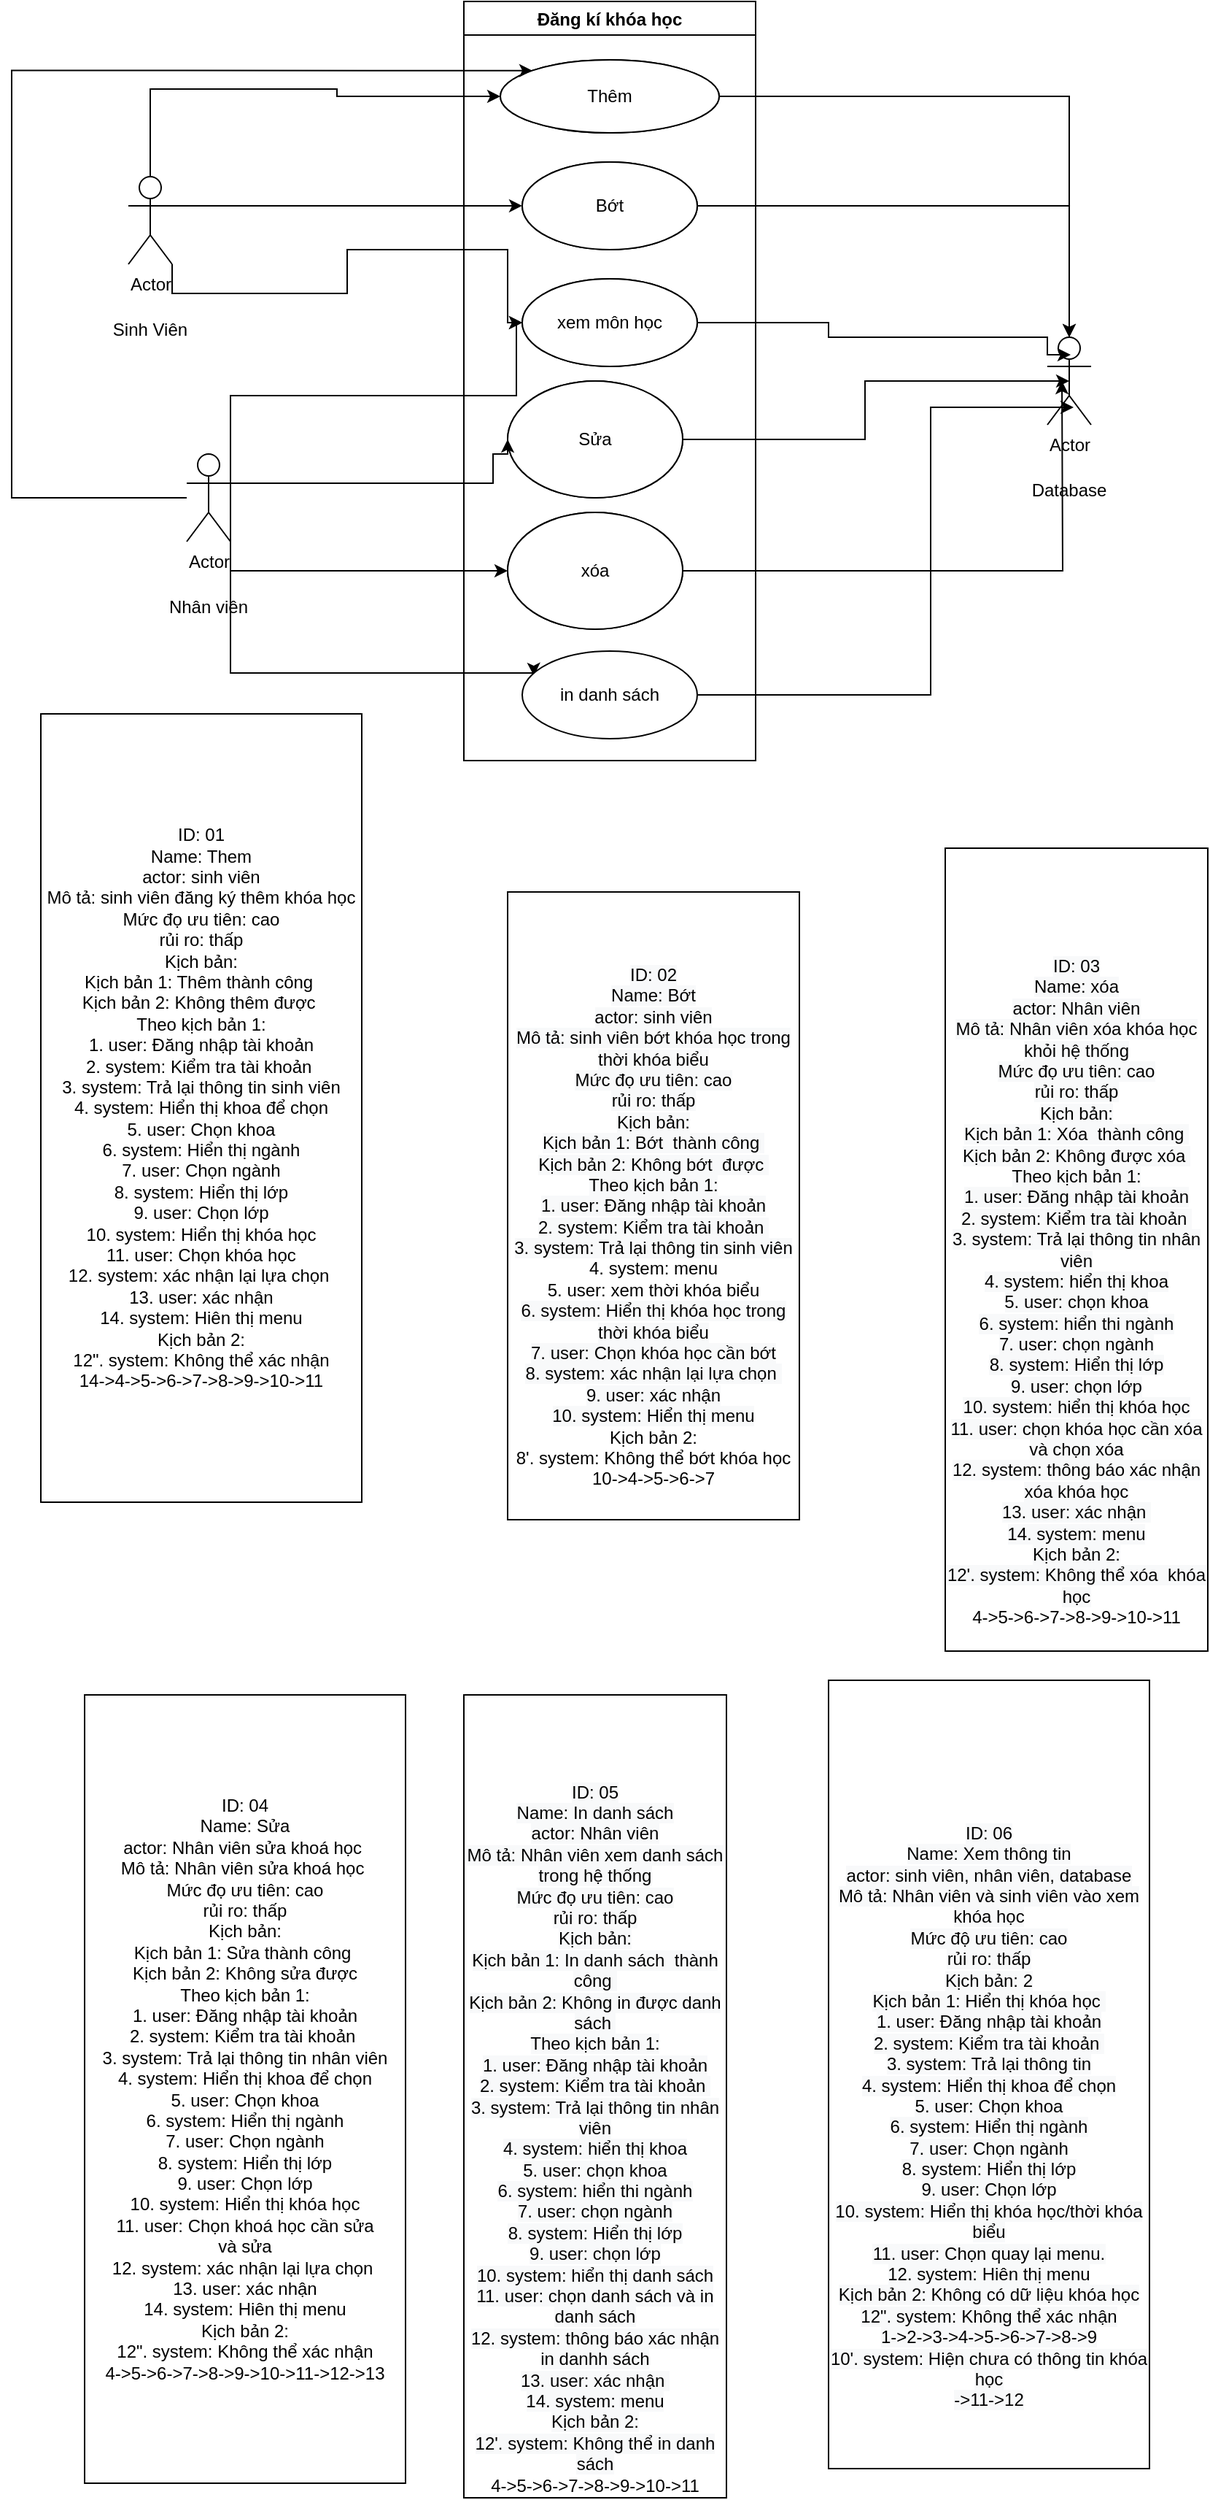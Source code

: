 <mxfile version="17.4.2" type="device" pages="3"><diagram id="D_g4yX3j4pG2qEi0E9th" name="Page-1"><mxGraphModel dx="1102" dy="865" grid="1" gridSize="10" guides="1" tooltips="1" connect="1" arrows="1" fold="1" page="1" pageScale="1" pageWidth="850" pageHeight="1100" math="0" shadow="0"><root><mxCell id="0"/><mxCell id="1" parent="0"/><mxCell id="9x9O7qrLBukQ0to7sGTX-5" value="Đăng kí khóa học" style="swimlane;" parent="1" vertex="1"><mxGeometry x="320" y="40" width="200" height="520" as="geometry"/></mxCell><mxCell id="9x9O7qrLBukQ0to7sGTX-14" value="Thêm" style="ellipse;whiteSpace=wrap;html=1;" parent="9x9O7qrLBukQ0to7sGTX-5" vertex="1"><mxGeometry x="25" y="40" width="150" height="50" as="geometry"/></mxCell><mxCell id="9x9O7qrLBukQ0to7sGTX-32" value="Sửa" style="ellipse;whiteSpace=wrap;html=1;" parent="9x9O7qrLBukQ0to7sGTX-5" vertex="1"><mxGeometry x="30" y="260" width="120" height="80" as="geometry"/></mxCell><mxCell id="9x9O7qrLBukQ0to7sGTX-15" value="Bớt" style="ellipse;whiteSpace=wrap;html=1;" parent="9x9O7qrLBukQ0to7sGTX-5" vertex="1"><mxGeometry x="40" y="110" width="120" height="60" as="geometry"/></mxCell><mxCell id="9x9O7qrLBukQ0to7sGTX-17" value="xem môn học" style="ellipse;whiteSpace=wrap;html=1;" parent="9x9O7qrLBukQ0to7sGTX-5" vertex="1"><mxGeometry x="40" y="190" width="120" height="60" as="geometry"/></mxCell><mxCell id="9x9O7qrLBukQ0to7sGTX-34" value="xóa" style="ellipse;whiteSpace=wrap;html=1;" parent="9x9O7qrLBukQ0to7sGTX-5" vertex="1"><mxGeometry x="30" y="350" width="120" height="80" as="geometry"/></mxCell><mxCell id="P4d2T6AxV6GmecvIYuRQ-1" value="Đăng kí khóa học" style="swimlane;" parent="9x9O7qrLBukQ0to7sGTX-5" vertex="1"><mxGeometry width="200" height="520" as="geometry"/></mxCell><mxCell id="P4d2T6AxV6GmecvIYuRQ-2" value="Thêm" style="ellipse;whiteSpace=wrap;html=1;" parent="P4d2T6AxV6GmecvIYuRQ-1" vertex="1"><mxGeometry x="25" y="40" width="150" height="50" as="geometry"/></mxCell><mxCell id="P4d2T6AxV6GmecvIYuRQ-3" value="Sửa" style="ellipse;whiteSpace=wrap;html=1;" parent="P4d2T6AxV6GmecvIYuRQ-1" vertex="1"><mxGeometry x="30" y="260" width="120" height="80" as="geometry"/></mxCell><mxCell id="P4d2T6AxV6GmecvIYuRQ-4" value="Bớt" style="ellipse;whiteSpace=wrap;html=1;" parent="P4d2T6AxV6GmecvIYuRQ-1" vertex="1"><mxGeometry x="40" y="110" width="120" height="60" as="geometry"/></mxCell><mxCell id="P4d2T6AxV6GmecvIYuRQ-5" value="xem môn học" style="ellipse;whiteSpace=wrap;html=1;" parent="P4d2T6AxV6GmecvIYuRQ-1" vertex="1"><mxGeometry x="40" y="190" width="120" height="60" as="geometry"/></mxCell><mxCell id="P4d2T6AxV6GmecvIYuRQ-6" value="xóa" style="ellipse;whiteSpace=wrap;html=1;" parent="P4d2T6AxV6GmecvIYuRQ-1" vertex="1"><mxGeometry x="30" y="350" width="120" height="80" as="geometry"/></mxCell><mxCell id="9x9O7qrLBukQ0to7sGTX-7" style="edgeStyle=orthogonalEdgeStyle;rounded=0;orthogonalLoop=1;jettySize=auto;html=1;entryX=0;entryY=0.5;entryDx=0;entryDy=0;" parent="1" source="9x9O7qrLBukQ0to7sGTX-6" target="9x9O7qrLBukQ0to7sGTX-14" edge="1"><mxGeometry relative="1" as="geometry"><mxPoint x="320" y="250" as="targetPoint"/><Array as="points"><mxPoint x="105" y="100"/><mxPoint x="233" y="100"/><mxPoint x="233" y="105"/></Array></mxGeometry></mxCell><mxCell id="9x9O7qrLBukQ0to7sGTX-21" style="edgeStyle=orthogonalEdgeStyle;rounded=0;orthogonalLoop=1;jettySize=auto;html=1;exitX=1;exitY=0.333;exitDx=0;exitDy=0;exitPerimeter=0;" parent="1" source="9x9O7qrLBukQ0to7sGTX-6" target="9x9O7qrLBukQ0to7sGTX-15" edge="1"><mxGeometry relative="1" as="geometry"/></mxCell><mxCell id="9x9O7qrLBukQ0to7sGTX-23" style="edgeStyle=orthogonalEdgeStyle;rounded=0;orthogonalLoop=1;jettySize=auto;html=1;exitX=1;exitY=1;exitDx=0;exitDy=0;exitPerimeter=0;" parent="1" source="9x9O7qrLBukQ0to7sGTX-6" target="9x9O7qrLBukQ0to7sGTX-17" edge="1"><mxGeometry relative="1" as="geometry"><Array as="points"><mxPoint x="120" y="240"/><mxPoint x="240" y="240"/><mxPoint x="240" y="210"/><mxPoint x="350" y="210"/><mxPoint x="350" y="260"/></Array></mxGeometry></mxCell><mxCell id="9x9O7qrLBukQ0to7sGTX-6" value="Actor" style="shape=umlActor;verticalLabelPosition=bottom;verticalAlign=top;html=1;" parent="1" vertex="1"><mxGeometry x="90" y="160" width="30" height="60" as="geometry"/></mxCell><mxCell id="9x9O7qrLBukQ0to7sGTX-24" style="edgeStyle=orthogonalEdgeStyle;rounded=0;orthogonalLoop=1;jettySize=auto;html=1;exitX=1;exitY=0.333;exitDx=0;exitDy=0;exitPerimeter=0;" parent="1" source="9x9O7qrLBukQ0to7sGTX-8" target="9x9O7qrLBukQ0to7sGTX-17" edge="1"><mxGeometry relative="1" as="geometry"><Array as="points"><mxPoint x="160" y="310"/><mxPoint x="356" y="310"/><mxPoint x="356" y="260"/></Array></mxGeometry></mxCell><mxCell id="9x9O7qrLBukQ0to7sGTX-25" style="edgeStyle=orthogonalEdgeStyle;rounded=0;orthogonalLoop=1;jettySize=auto;html=1;exitX=1;exitY=1;exitDx=0;exitDy=0;exitPerimeter=0;entryX=0.067;entryY=0.283;entryDx=0;entryDy=0;entryPerimeter=0;" parent="1" source="9x9O7qrLBukQ0to7sGTX-8" target="9x9O7qrLBukQ0to7sGTX-19" edge="1"><mxGeometry relative="1" as="geometry"><Array as="points"><mxPoint x="160" y="500"/><mxPoint x="368" y="500"/></Array></mxGeometry></mxCell><mxCell id="9x9O7qrLBukQ0to7sGTX-33" style="edgeStyle=orthogonalEdgeStyle;rounded=0;orthogonalLoop=1;jettySize=auto;html=1;exitX=1;exitY=1;exitDx=0;exitDy=0;exitPerimeter=0;entryX=0;entryY=0.5;entryDx=0;entryDy=0;" parent="1" source="9x9O7qrLBukQ0to7sGTX-8" target="9x9O7qrLBukQ0to7sGTX-32" edge="1"><mxGeometry relative="1" as="geometry"><mxPoint x="410" y="380" as="targetPoint"/><Array as="points"><mxPoint x="160" y="370"/><mxPoint x="340" y="370"/><mxPoint x="340" y="350"/><mxPoint x="350" y="350"/></Array></mxGeometry></mxCell><mxCell id="9x9O7qrLBukQ0to7sGTX-36" style="edgeStyle=orthogonalEdgeStyle;rounded=0;orthogonalLoop=1;jettySize=auto;html=1;exitX=1;exitY=1;exitDx=0;exitDy=0;exitPerimeter=0;" parent="1" source="9x9O7qrLBukQ0to7sGTX-8" target="9x9O7qrLBukQ0to7sGTX-34" edge="1"><mxGeometry relative="1" as="geometry"/></mxCell><mxCell id="9x9O7qrLBukQ0to7sGTX-40" style="edgeStyle=orthogonalEdgeStyle;rounded=0;orthogonalLoop=1;jettySize=auto;html=1;entryX=0;entryY=0;entryDx=0;entryDy=0;" parent="1" source="9x9O7qrLBukQ0to7sGTX-8" target="9x9O7qrLBukQ0to7sGTX-14" edge="1"><mxGeometry relative="1" as="geometry"><Array as="points"><mxPoint x="10" y="380"/><mxPoint x="10" y="87"/></Array></mxGeometry></mxCell><mxCell id="9x9O7qrLBukQ0to7sGTX-8" value="Actor" style="shape=umlActor;verticalLabelPosition=bottom;verticalAlign=top;html=1;" parent="1" vertex="1"><mxGeometry x="130" y="350" width="30" height="60" as="geometry"/></mxCell><mxCell id="9x9O7qrLBukQ0to7sGTX-10" value="Actor" style="shape=umlActor;verticalLabelPosition=bottom;verticalAlign=top;html=1;" parent="1" vertex="1"><mxGeometry x="720" y="270" width="30" height="60" as="geometry"/></mxCell><mxCell id="9x9O7qrLBukQ0to7sGTX-11" value="Sinh Viên" style="text;html=1;strokeColor=none;fillColor=none;align=center;verticalAlign=middle;whiteSpace=wrap;rounded=0;" parent="1" vertex="1"><mxGeometry x="75" y="250" width="60" height="30" as="geometry"/></mxCell><mxCell id="9x9O7qrLBukQ0to7sGTX-12" value="Nhân viên" style="text;html=1;strokeColor=none;fillColor=none;align=center;verticalAlign=middle;whiteSpace=wrap;rounded=0;" parent="1" vertex="1"><mxGeometry x="115" y="440" width="60" height="30" as="geometry"/></mxCell><mxCell id="9x9O7qrLBukQ0to7sGTX-13" value="Database" style="text;html=1;strokeColor=none;fillColor=none;align=center;verticalAlign=middle;whiteSpace=wrap;rounded=0;" parent="1" vertex="1"><mxGeometry x="705" y="360" width="60" height="30" as="geometry"/></mxCell><mxCell id="9x9O7qrLBukQ0to7sGTX-27" style="edgeStyle=orthogonalEdgeStyle;rounded=0;orthogonalLoop=1;jettySize=auto;html=1;exitX=1;exitY=0.5;exitDx=0;exitDy=0;" parent="1" source="9x9O7qrLBukQ0to7sGTX-15" target="9x9O7qrLBukQ0to7sGTX-10" edge="1"><mxGeometry relative="1" as="geometry"/></mxCell><mxCell id="9x9O7qrLBukQ0to7sGTX-28" style="edgeStyle=orthogonalEdgeStyle;rounded=0;orthogonalLoop=1;jettySize=auto;html=1;exitX=1;exitY=0.5;exitDx=0;exitDy=0;entryX=0.533;entryY=0.2;entryDx=0;entryDy=0;entryPerimeter=0;" parent="1" source="9x9O7qrLBukQ0to7sGTX-17" target="9x9O7qrLBukQ0to7sGTX-10" edge="1"><mxGeometry relative="1" as="geometry"><mxPoint x="595" y="270" as="targetPoint"/><Array as="points"><mxPoint x="570" y="260"/><mxPoint x="570" y="270"/><mxPoint x="720" y="270"/><mxPoint x="720" y="282"/></Array></mxGeometry></mxCell><mxCell id="9x9O7qrLBukQ0to7sGTX-29" style="edgeStyle=orthogonalEdgeStyle;rounded=0;orthogonalLoop=1;jettySize=auto;html=1;exitX=1;exitY=0.5;exitDx=0;exitDy=0;entryX=0.6;entryY=0.8;entryDx=0;entryDy=0;entryPerimeter=0;" parent="1" source="9x9O7qrLBukQ0to7sGTX-19" target="9x9O7qrLBukQ0to7sGTX-10" edge="1"><mxGeometry relative="1" as="geometry"><mxPoint x="810" y="320" as="targetPoint"/><Array as="points"><mxPoint x="640" y="515"/><mxPoint x="640" y="318"/></Array></mxGeometry></mxCell><mxCell id="9x9O7qrLBukQ0to7sGTX-19" value="in danh sách" style="ellipse;whiteSpace=wrap;html=1;" parent="1" vertex="1"><mxGeometry x="360" y="485" width="120" height="60" as="geometry"/></mxCell><mxCell id="9x9O7qrLBukQ0to7sGTX-26" style="edgeStyle=orthogonalEdgeStyle;rounded=0;orthogonalLoop=1;jettySize=auto;html=1;exitX=1;exitY=0.5;exitDx=0;exitDy=0;" parent="1" source="9x9O7qrLBukQ0to7sGTX-14" target="9x9O7qrLBukQ0to7sGTX-10" edge="1"><mxGeometry relative="1" as="geometry"/></mxCell><mxCell id="9x9O7qrLBukQ0to7sGTX-31" value="ID: 01&lt;br&gt;Name: Them&lt;br&gt;actor: sinh viên&lt;br&gt;Mô tả: sinh viên đăng ký thêm khóa học&lt;br&gt;Mức đọ ưu tiên: cao&lt;br&gt;rủi ro: thấp&lt;br&gt;Kịch bản:&lt;br&gt;Kịch bản 1: Thêm thành công&amp;nbsp;&lt;br&gt;Kịch bản 2: Không thêm được&amp;nbsp;&lt;br&gt;Theo kịch bản 1:&lt;br&gt;1. user: Đăng nhập tài khoản&lt;br&gt;2. system: Kiểm tra tài khoản&amp;nbsp;&lt;br&gt;3. system: Trả lại thông tin sinh viên&lt;br&gt;4. system: Hiển thị khoa để chọn&lt;br&gt;5. user: Chọn khoa&lt;br&gt;6. system: Hiển thị ngành&lt;br&gt;7. user: Chọn ngành&lt;br&gt;8. system: Hiển thị lớp&lt;br&gt;9. user: Chọn lớp&lt;br&gt;10. system: Hiển thị khóa học&lt;br&gt;11. user: Chọn khóa học&lt;br&gt;12. system: xác nhận lại lựa chọn&amp;nbsp;&lt;br&gt;13. user: xác nhận&lt;br&gt;14. system: Hiên thị menu&lt;br&gt;Kịch bản 2:&lt;br&gt;12&quot;. system: Không thể xác nhận&lt;br&gt;14-&amp;gt;4-&amp;gt;5-&amp;gt;6-&amp;gt;7-&amp;gt;8-&amp;gt;9-&amp;gt;10-&amp;gt;11" style="rounded=0;whiteSpace=wrap;html=1;" parent="1" vertex="1"><mxGeometry x="30" y="528" width="220" height="540" as="geometry"/></mxCell><mxCell id="9x9O7qrLBukQ0to7sGTX-35" style="edgeStyle=orthogonalEdgeStyle;rounded=0;orthogonalLoop=1;jettySize=auto;html=1;entryX=0.5;entryY=0.5;entryDx=0;entryDy=0;entryPerimeter=0;" parent="1" source="9x9O7qrLBukQ0to7sGTX-32" target="9x9O7qrLBukQ0to7sGTX-10" edge="1"><mxGeometry relative="1" as="geometry"/></mxCell><mxCell id="9x9O7qrLBukQ0to7sGTX-37" style="edgeStyle=orthogonalEdgeStyle;rounded=0;orthogonalLoop=1;jettySize=auto;html=1;" parent="1" source="9x9O7qrLBukQ0to7sGTX-34" edge="1"><mxGeometry relative="1" as="geometry"><mxPoint x="730" y="300" as="targetPoint"/></mxGeometry></mxCell><mxCell id="9x9O7qrLBukQ0to7sGTX-39" value="&lt;br&gt;&lt;br&gt;&lt;span style=&quot;color: rgb(0 , 0 , 0) ; font-family: &amp;#34;helvetica&amp;#34; ; font-size: 12px ; font-style: normal ; font-weight: 400 ; letter-spacing: normal ; text-align: center ; text-indent: 0px ; text-transform: none ; word-spacing: 0px ; background-color: rgb(248 , 249 , 250) ; display: inline ; float: none&quot;&gt;ID: 02&lt;/span&gt;&lt;br style=&quot;color: rgb(0 , 0 , 0) ; font-family: &amp;#34;helvetica&amp;#34; ; font-size: 12px ; font-style: normal ; font-weight: 400 ; letter-spacing: normal ; text-align: center ; text-indent: 0px ; text-transform: none ; word-spacing: 0px ; background-color: rgb(248 , 249 , 250)&quot;&gt;&lt;span style=&quot;color: rgb(0 , 0 , 0) ; font-family: &amp;#34;helvetica&amp;#34; ; font-size: 12px ; font-style: normal ; font-weight: 400 ; letter-spacing: normal ; text-align: center ; text-indent: 0px ; text-transform: none ; word-spacing: 0px ; background-color: rgb(248 , 249 , 250) ; display: inline ; float: none&quot;&gt;Name: Bớt&lt;/span&gt;&lt;br style=&quot;color: rgb(0 , 0 , 0) ; font-family: &amp;#34;helvetica&amp;#34; ; font-size: 12px ; font-style: normal ; font-weight: 400 ; letter-spacing: normal ; text-align: center ; text-indent: 0px ; text-transform: none ; word-spacing: 0px ; background-color: rgb(248 , 249 , 250)&quot;&gt;&lt;span style=&quot;color: rgb(0 , 0 , 0) ; font-family: &amp;#34;helvetica&amp;#34; ; font-size: 12px ; font-style: normal ; font-weight: 400 ; letter-spacing: normal ; text-align: center ; text-indent: 0px ; text-transform: none ; word-spacing: 0px ; background-color: rgb(248 , 249 , 250) ; display: inline ; float: none&quot;&gt;actor: sinh viên&lt;/span&gt;&lt;br style=&quot;color: rgb(0 , 0 , 0) ; font-family: &amp;#34;helvetica&amp;#34; ; font-size: 12px ; font-style: normal ; font-weight: 400 ; letter-spacing: normal ; text-align: center ; text-indent: 0px ; text-transform: none ; word-spacing: 0px ; background-color: rgb(248 , 249 , 250)&quot;&gt;&lt;span style=&quot;color: rgb(0 , 0 , 0) ; font-family: &amp;#34;helvetica&amp;#34; ; font-size: 12px ; font-style: normal ; font-weight: 400 ; letter-spacing: normal ; text-align: center ; text-indent: 0px ; text-transform: none ; word-spacing: 0px ; background-color: rgb(248 , 249 , 250) ; display: inline ; float: none&quot;&gt;Mô tả: sinh viên bớt khóa học trong thời khóa biểu&lt;/span&gt;&lt;br style=&quot;color: rgb(0 , 0 , 0) ; font-family: &amp;#34;helvetica&amp;#34; ; font-size: 12px ; font-style: normal ; font-weight: 400 ; letter-spacing: normal ; text-align: center ; text-indent: 0px ; text-transform: none ; word-spacing: 0px ; background-color: rgb(248 , 249 , 250)&quot;&gt;&lt;span style=&quot;color: rgb(0 , 0 , 0) ; font-family: &amp;#34;helvetica&amp;#34; ; font-size: 12px ; font-style: normal ; font-weight: 400 ; letter-spacing: normal ; text-align: center ; text-indent: 0px ; text-transform: none ; word-spacing: 0px ; background-color: rgb(248 , 249 , 250) ; display: inline ; float: none&quot;&gt;Mức đọ ưu tiên: cao&lt;/span&gt;&lt;br style=&quot;color: rgb(0 , 0 , 0) ; font-family: &amp;#34;helvetica&amp;#34; ; font-size: 12px ; font-style: normal ; font-weight: 400 ; letter-spacing: normal ; text-align: center ; text-indent: 0px ; text-transform: none ; word-spacing: 0px ; background-color: rgb(248 , 249 , 250)&quot;&gt;&lt;span style=&quot;color: rgb(0 , 0 , 0) ; font-family: &amp;#34;helvetica&amp;#34; ; font-size: 12px ; font-style: normal ; font-weight: 400 ; letter-spacing: normal ; text-align: center ; text-indent: 0px ; text-transform: none ; word-spacing: 0px ; background-color: rgb(248 , 249 , 250) ; display: inline ; float: none&quot;&gt;rủi ro: thấp&lt;/span&gt;&lt;br style=&quot;color: rgb(0 , 0 , 0) ; font-family: &amp;#34;helvetica&amp;#34; ; font-size: 12px ; font-style: normal ; font-weight: 400 ; letter-spacing: normal ; text-align: center ; text-indent: 0px ; text-transform: none ; word-spacing: 0px ; background-color: rgb(248 , 249 , 250)&quot;&gt;&lt;span style=&quot;color: rgb(0 , 0 , 0) ; font-family: &amp;#34;helvetica&amp;#34; ; font-size: 12px ; font-style: normal ; font-weight: 400 ; letter-spacing: normal ; text-align: center ; text-indent: 0px ; text-transform: none ; word-spacing: 0px ; background-color: rgb(248 , 249 , 250) ; display: inline ; float: none&quot;&gt;Kịch bản:&lt;/span&gt;&lt;br style=&quot;color: rgb(0 , 0 , 0) ; font-family: &amp;#34;helvetica&amp;#34; ; font-size: 12px ; font-style: normal ; font-weight: 400 ; letter-spacing: normal ; text-align: center ; text-indent: 0px ; text-transform: none ; word-spacing: 0px ; background-color: rgb(248 , 249 , 250)&quot;&gt;&lt;span style=&quot;color: rgb(0 , 0 , 0) ; font-family: &amp;#34;helvetica&amp;#34; ; font-size: 12px ; font-style: normal ; font-weight: 400 ; letter-spacing: normal ; text-align: center ; text-indent: 0px ; text-transform: none ; word-spacing: 0px ; background-color: rgb(248 , 249 , 250) ; display: inline ; float: none&quot;&gt;Kịch bản 1: Bớt&amp;nbsp; thành công&amp;nbsp;&lt;/span&gt;&lt;br style=&quot;color: rgb(0 , 0 , 0) ; font-family: &amp;#34;helvetica&amp;#34; ; font-size: 12px ; font-style: normal ; font-weight: 400 ; letter-spacing: normal ; text-align: center ; text-indent: 0px ; text-transform: none ; word-spacing: 0px ; background-color: rgb(248 , 249 , 250)&quot;&gt;&lt;span style=&quot;color: rgb(0 , 0 , 0) ; font-family: &amp;#34;helvetica&amp;#34; ; font-size: 12px ; font-style: normal ; font-weight: 400 ; letter-spacing: normal ; text-align: center ; text-indent: 0px ; text-transform: none ; word-spacing: 0px ; background-color: rgb(248 , 249 , 250) ; display: inline ; float: none&quot;&gt;Kịch bản 2: Không bớt&amp;nbsp; được&amp;nbsp;&lt;/span&gt;&lt;br style=&quot;color: rgb(0 , 0 , 0) ; font-family: &amp;#34;helvetica&amp;#34; ; font-size: 12px ; font-style: normal ; font-weight: 400 ; letter-spacing: normal ; text-align: center ; text-indent: 0px ; text-transform: none ; word-spacing: 0px ; background-color: rgb(248 , 249 , 250)&quot;&gt;&lt;span style=&quot;color: rgb(0 , 0 , 0) ; font-family: &amp;#34;helvetica&amp;#34; ; font-size: 12px ; font-style: normal ; font-weight: 400 ; letter-spacing: normal ; text-align: center ; text-indent: 0px ; text-transform: none ; word-spacing: 0px ; background-color: rgb(248 , 249 , 250) ; display: inline ; float: none&quot;&gt;Theo kịch bản 1:&lt;/span&gt;&lt;br style=&quot;color: rgb(0 , 0 , 0) ; font-family: &amp;#34;helvetica&amp;#34; ; font-size: 12px ; font-style: normal ; font-weight: 400 ; letter-spacing: normal ; text-align: center ; text-indent: 0px ; text-transform: none ; word-spacing: 0px ; background-color: rgb(248 , 249 , 250)&quot;&gt;&lt;span style=&quot;color: rgb(0 , 0 , 0) ; font-family: &amp;#34;helvetica&amp;#34; ; font-size: 12px ; font-style: normal ; font-weight: 400 ; letter-spacing: normal ; text-align: center ; text-indent: 0px ; text-transform: none ; word-spacing: 0px ; background-color: rgb(248 , 249 , 250) ; display: inline ; float: none&quot;&gt;1. user: Đăng nhập tài khoản&lt;/span&gt;&lt;br style=&quot;color: rgb(0 , 0 , 0) ; font-family: &amp;#34;helvetica&amp;#34; ; font-size: 12px ; font-style: normal ; font-weight: 400 ; letter-spacing: normal ; text-align: center ; text-indent: 0px ; text-transform: none ; word-spacing: 0px ; background-color: rgb(248 , 249 , 250)&quot;&gt;&lt;span style=&quot;color: rgb(0 , 0 , 0) ; font-family: &amp;#34;helvetica&amp;#34; ; font-size: 12px ; font-style: normal ; font-weight: 400 ; letter-spacing: normal ; text-align: center ; text-indent: 0px ; text-transform: none ; word-spacing: 0px ; background-color: rgb(248 , 249 , 250) ; display: inline ; float: none&quot;&gt;2. system: Kiểm tra tài khoản&amp;nbsp;&lt;/span&gt;&lt;br style=&quot;color: rgb(0 , 0 , 0) ; font-family: &amp;#34;helvetica&amp;#34; ; font-size: 12px ; font-style: normal ; font-weight: 400 ; letter-spacing: normal ; text-align: center ; text-indent: 0px ; text-transform: none ; word-spacing: 0px ; background-color: rgb(248 , 249 , 250)&quot;&gt;&lt;span style=&quot;color: rgb(0 , 0 , 0) ; font-family: &amp;#34;helvetica&amp;#34; ; font-size: 12px ; font-style: normal ; font-weight: 400 ; letter-spacing: normal ; text-align: center ; text-indent: 0px ; text-transform: none ; word-spacing: 0px ; background-color: rgb(248 , 249 , 250) ; display: inline ; float: none&quot;&gt;3. system: Trả lại thông tin sinh viên&lt;br&gt;&lt;/span&gt;4. system: menu&lt;br&gt;5. user: xem thời khóa biểu&lt;br style=&quot;color: rgb(0 , 0 , 0) ; font-family: &amp;#34;helvetica&amp;#34; ; font-size: 12px ; font-style: normal ; font-weight: 400 ; letter-spacing: normal ; text-align: center ; text-indent: 0px ; text-transform: none ; word-spacing: 0px ; background-color: rgb(248 , 249 , 250)&quot;&gt;&lt;span style=&quot;color: rgb(0 , 0 , 0) ; font-family: &amp;#34;helvetica&amp;#34; ; font-size: 12px ; font-style: normal ; font-weight: 400 ; letter-spacing: normal ; text-align: center ; text-indent: 0px ; text-transform: none ; word-spacing: 0px ; background-color: rgb(248 , 249 , 250) ; display: inline ; float: none&quot;&gt;6. system: Hiển thị khóa học trong thời khóa biểu&lt;/span&gt;&lt;br style=&quot;color: rgb(0 , 0 , 0) ; font-family: &amp;#34;helvetica&amp;#34; ; font-size: 12px ; font-style: normal ; font-weight: 400 ; letter-spacing: normal ; text-align: center ; text-indent: 0px ; text-transform: none ; word-spacing: 0px ; background-color: rgb(248 , 249 , 250)&quot;&gt;&lt;span style=&quot;color: rgb(0 , 0 , 0) ; font-family: &amp;#34;helvetica&amp;#34; ; font-size: 12px ; font-style: normal ; font-weight: 400 ; letter-spacing: normal ; text-align: center ; text-indent: 0px ; text-transform: none ; word-spacing: 0px ; background-color: rgb(248 , 249 , 250) ; display: inline ; float: none&quot;&gt;7. user: Chọn khóa học cần bớt&lt;/span&gt;&lt;br style=&quot;color: rgb(0 , 0 , 0) ; font-family: &amp;#34;helvetica&amp;#34; ; font-size: 12px ; font-style: normal ; font-weight: 400 ; letter-spacing: normal ; text-align: center ; text-indent: 0px ; text-transform: none ; word-spacing: 0px ; background-color: rgb(248 , 249 , 250)&quot;&gt;&lt;span style=&quot;color: rgb(0 , 0 , 0) ; font-family: &amp;#34;helvetica&amp;#34; ; font-size: 12px ; font-style: normal ; font-weight: 400 ; letter-spacing: normal ; text-align: center ; text-indent: 0px ; text-transform: none ; word-spacing: 0px ; background-color: rgb(248 , 249 , 250) ; display: inline ; float: none&quot;&gt;8. system: xác nhận lại lựa chọn&amp;nbsp;&lt;/span&gt;&lt;br style=&quot;color: rgb(0 , 0 , 0) ; font-family: &amp;#34;helvetica&amp;#34; ; font-size: 12px ; font-style: normal ; font-weight: 400 ; letter-spacing: normal ; text-align: center ; text-indent: 0px ; text-transform: none ; word-spacing: 0px ; background-color: rgb(248 , 249 , 250)&quot;&gt;&lt;span style=&quot;color: rgb(0 , 0 , 0) ; font-family: &amp;#34;helvetica&amp;#34; ; font-size: 12px ; font-style: normal ; font-weight: 400 ; letter-spacing: normal ; text-align: center ; text-indent: 0px ; text-transform: none ; word-spacing: 0px ; background-color: rgb(248 , 249 , 250) ; display: inline ; float: none&quot;&gt;9. user: xác nhận&lt;br&gt;10. system: Hiển thị menu&lt;br&gt;&lt;/span&gt;Kịch bản 2:&lt;br&gt;8'. system: Không thể bớt khóa học&lt;br&gt;10-&amp;gt;4-&amp;gt;5-&amp;gt;6-&amp;gt;7" style="rounded=0;whiteSpace=wrap;html=1;" parent="1" vertex="1"><mxGeometry x="350" y="650" width="200" height="430" as="geometry"/></mxCell><mxCell id="0xVl5dXRPFsqOGptiIfv-1" value="&lt;br&gt;&lt;br&gt;&lt;br style=&quot;color: rgb(0 , 0 , 0) ; font-family: &amp;#34;helvetica&amp;#34; ; font-size: 12px ; font-style: normal ; font-weight: 400 ; letter-spacing: normal ; text-align: center ; text-indent: 0px ; text-transform: none ; word-spacing: 0px ; background-color: rgb(248 , 249 , 250)&quot;&gt;&lt;br style=&quot;color: rgb(0 , 0 , 0) ; font-family: &amp;#34;helvetica&amp;#34; ; font-size: 12px ; font-style: normal ; font-weight: 400 ; letter-spacing: normal ; text-align: center ; text-indent: 0px ; text-transform: none ; word-spacing: 0px ; background-color: rgb(248 , 249 , 250)&quot;&gt;&lt;span style=&quot;color: rgb(0 , 0 , 0) ; font-size: 12px ; font-style: normal ; font-weight: 400 ; letter-spacing: normal ; text-align: center ; text-indent: 0px ; text-transform: none ; word-spacing: 0px ; font-family: &amp;#34;helvetica&amp;#34; ; background-color: rgb(248 , 249 , 250) ; display: inline ; float: none&quot;&gt;ID: 03&lt;/span&gt;&lt;br style=&quot;color: rgb(0 , 0 , 0) ; font-size: 12px ; font-style: normal ; font-weight: 400 ; letter-spacing: normal ; text-align: center ; text-indent: 0px ; text-transform: none ; word-spacing: 0px ; font-family: &amp;#34;helvetica&amp;#34; ; background-color: rgb(248 , 249 , 250)&quot;&gt;&lt;span style=&quot;color: rgb(0 , 0 , 0) ; font-size: 12px ; font-style: normal ; font-weight: 400 ; letter-spacing: normal ; text-align: center ; text-indent: 0px ; text-transform: none ; word-spacing: 0px ; font-family: &amp;#34;helvetica&amp;#34; ; background-color: rgb(248 , 249 , 250) ; display: inline ; float: none&quot;&gt;Name: xóa&lt;/span&gt;&lt;br style=&quot;color: rgb(0 , 0 , 0) ; font-size: 12px ; font-style: normal ; font-weight: 400 ; letter-spacing: normal ; text-align: center ; text-indent: 0px ; text-transform: none ; word-spacing: 0px ; font-family: &amp;#34;helvetica&amp;#34; ; background-color: rgb(248 , 249 , 250)&quot;&gt;&lt;span style=&quot;color: rgb(0 , 0 , 0) ; font-size: 12px ; font-style: normal ; font-weight: 400 ; letter-spacing: normal ; text-align: center ; text-indent: 0px ; text-transform: none ; word-spacing: 0px ; font-family: &amp;#34;helvetica&amp;#34; ; background-color: rgb(248 , 249 , 250) ; display: inline ; float: none&quot;&gt;actor: Nhân viên&lt;/span&gt;&lt;br style=&quot;color: rgb(0 , 0 , 0) ; font-size: 12px ; font-style: normal ; font-weight: 400 ; letter-spacing: normal ; text-align: center ; text-indent: 0px ; text-transform: none ; word-spacing: 0px ; font-family: &amp;#34;helvetica&amp;#34; ; background-color: rgb(248 , 249 , 250)&quot;&gt;&lt;span style=&quot;color: rgb(0 , 0 , 0) ; font-size: 12px ; font-style: normal ; font-weight: 400 ; letter-spacing: normal ; text-align: center ; text-indent: 0px ; text-transform: none ; word-spacing: 0px ; font-family: &amp;#34;helvetica&amp;#34; ; background-color: rgb(248 , 249 , 250) ; display: inline ; float: none&quot;&gt;Mô tả: Nhân viên xóa khóa học khỏi hệ thống&lt;/span&gt;&lt;br style=&quot;color: rgb(0 , 0 , 0) ; font-size: 12px ; font-style: normal ; font-weight: 400 ; letter-spacing: normal ; text-align: center ; text-indent: 0px ; text-transform: none ; word-spacing: 0px ; font-family: &amp;#34;helvetica&amp;#34; ; background-color: rgb(248 , 249 , 250)&quot;&gt;&lt;span style=&quot;color: rgb(0 , 0 , 0) ; font-size: 12px ; font-style: normal ; font-weight: 400 ; letter-spacing: normal ; text-align: center ; text-indent: 0px ; text-transform: none ; word-spacing: 0px ; font-family: &amp;#34;helvetica&amp;#34; ; background-color: rgb(248 , 249 , 250) ; display: inline ; float: none&quot;&gt;Mức đọ ưu tiên: cao&lt;/span&gt;&lt;br style=&quot;color: rgb(0 , 0 , 0) ; font-size: 12px ; font-style: normal ; font-weight: 400 ; letter-spacing: normal ; text-align: center ; text-indent: 0px ; text-transform: none ; word-spacing: 0px ; font-family: &amp;#34;helvetica&amp;#34; ; background-color: rgb(248 , 249 , 250)&quot;&gt;&lt;span style=&quot;color: rgb(0 , 0 , 0) ; font-size: 12px ; font-style: normal ; font-weight: 400 ; letter-spacing: normal ; text-align: center ; text-indent: 0px ; text-transform: none ; word-spacing: 0px ; font-family: &amp;#34;helvetica&amp;#34; ; background-color: rgb(248 , 249 , 250) ; display: inline ; float: none&quot;&gt;rủi ro: thấp&lt;/span&gt;&lt;br style=&quot;color: rgb(0 , 0 , 0) ; font-size: 12px ; font-style: normal ; font-weight: 400 ; letter-spacing: normal ; text-align: center ; text-indent: 0px ; text-transform: none ; word-spacing: 0px ; font-family: &amp;#34;helvetica&amp;#34; ; background-color: rgb(248 , 249 , 250)&quot;&gt;&lt;span style=&quot;color: rgb(0 , 0 , 0) ; font-size: 12px ; font-style: normal ; font-weight: 400 ; letter-spacing: normal ; text-align: center ; text-indent: 0px ; text-transform: none ; word-spacing: 0px ; font-family: &amp;#34;helvetica&amp;#34; ; background-color: rgb(248 , 249 , 250) ; display: inline ; float: none&quot;&gt;Kịch bản:&lt;/span&gt;&lt;br style=&quot;color: rgb(0 , 0 , 0) ; font-size: 12px ; font-style: normal ; font-weight: 400 ; letter-spacing: normal ; text-align: center ; text-indent: 0px ; text-transform: none ; word-spacing: 0px ; font-family: &amp;#34;helvetica&amp;#34; ; background-color: rgb(248 , 249 , 250)&quot;&gt;&lt;span style=&quot;color: rgb(0 , 0 , 0) ; font-size: 12px ; font-style: normal ; font-weight: 400 ; letter-spacing: normal ; text-align: center ; text-indent: 0px ; text-transform: none ; word-spacing: 0px ; font-family: &amp;#34;helvetica&amp;#34; ; background-color: rgb(248 , 249 , 250) ; display: inline ; float: none&quot;&gt;Kịch bản 1: Xóa&amp;nbsp; thành công&amp;nbsp;&lt;/span&gt;&lt;br style=&quot;color: rgb(0 , 0 , 0) ; font-size: 12px ; font-style: normal ; font-weight: 400 ; letter-spacing: normal ; text-align: center ; text-indent: 0px ; text-transform: none ; word-spacing: 0px ; font-family: &amp;#34;helvetica&amp;#34; ; background-color: rgb(248 , 249 , 250)&quot;&gt;&lt;span style=&quot;color: rgb(0 , 0 , 0) ; font-size: 12px ; font-style: normal ; font-weight: 400 ; letter-spacing: normal ; text-align: center ; text-indent: 0px ; text-transform: none ; word-spacing: 0px ; font-family: &amp;#34;helvetica&amp;#34; ; background-color: rgb(248 , 249 , 250) ; display: inline ; float: none&quot;&gt;Kịch bản 2: Không được xóa&amp;nbsp;&lt;/span&gt;&lt;br style=&quot;color: rgb(0 , 0 , 0) ; font-size: 12px ; font-style: normal ; font-weight: 400 ; letter-spacing: normal ; text-align: center ; text-indent: 0px ; text-transform: none ; word-spacing: 0px ; font-family: &amp;#34;helvetica&amp;#34; ; background-color: rgb(248 , 249 , 250)&quot;&gt;&lt;span style=&quot;color: rgb(0 , 0 , 0) ; font-size: 12px ; font-style: normal ; font-weight: 400 ; letter-spacing: normal ; text-align: center ; text-indent: 0px ; text-transform: none ; word-spacing: 0px ; font-family: &amp;#34;helvetica&amp;#34; ; background-color: rgb(248 , 249 , 250) ; display: inline ; float: none&quot;&gt;Theo kịch bản 1:&lt;/span&gt;&lt;br style=&quot;color: rgb(0 , 0 , 0) ; font-size: 12px ; font-style: normal ; font-weight: 400 ; letter-spacing: normal ; text-align: center ; text-indent: 0px ; text-transform: none ; word-spacing: 0px ; font-family: &amp;#34;helvetica&amp;#34; ; background-color: rgb(248 , 249 , 250)&quot;&gt;&lt;span style=&quot;color: rgb(0 , 0 , 0) ; font-size: 12px ; font-style: normal ; font-weight: 400 ; letter-spacing: normal ; text-align: center ; text-indent: 0px ; text-transform: none ; word-spacing: 0px ; font-family: &amp;#34;helvetica&amp;#34; ; background-color: rgb(248 , 249 , 250) ; display: inline ; float: none&quot;&gt;1. user: Đăng nhập tài khoản&lt;/span&gt;&lt;br style=&quot;color: rgb(0 , 0 , 0) ; font-size: 12px ; font-style: normal ; font-weight: 400 ; letter-spacing: normal ; text-align: center ; text-indent: 0px ; text-transform: none ; word-spacing: 0px ; font-family: &amp;#34;helvetica&amp;#34; ; background-color: rgb(248 , 249 , 250)&quot;&gt;&lt;span style=&quot;color: rgb(0 , 0 , 0) ; font-size: 12px ; font-style: normal ; font-weight: 400 ; letter-spacing: normal ; text-align: center ; text-indent: 0px ; text-transform: none ; word-spacing: 0px ; font-family: &amp;#34;helvetica&amp;#34; ; background-color: rgb(248 , 249 , 250) ; display: inline ; float: none&quot;&gt;2. system: Kiểm tra tài khoản&amp;nbsp;&lt;/span&gt;&lt;br style=&quot;color: rgb(0 , 0 , 0) ; font-size: 12px ; font-style: normal ; font-weight: 400 ; letter-spacing: normal ; text-align: center ; text-indent: 0px ; text-transform: none ; word-spacing: 0px ; font-family: &amp;#34;helvetica&amp;#34; ; background-color: rgb(248 , 249 , 250)&quot;&gt;&lt;span style=&quot;color: rgb(0 , 0 , 0) ; font-size: 12px ; font-style: normal ; font-weight: 400 ; letter-spacing: normal ; text-align: center ; text-indent: 0px ; text-transform: none ; word-spacing: 0px ; font-family: &amp;#34;helvetica&amp;#34; ; background-color: rgb(248 , 249 , 250) ; display: inline ; float: none&quot;&gt;3. system: Trả lại thông tin nhân viên&lt;/span&gt;&lt;br style=&quot;color: rgb(0 , 0 , 0) ; font-size: 12px ; font-style: normal ; font-weight: 400 ; letter-spacing: normal ; text-align: center ; text-indent: 0px ; text-transform: none ; word-spacing: 0px ; font-family: &amp;#34;helvetica&amp;#34; ; background-color: rgb(248 , 249 , 250)&quot;&gt;&lt;span style=&quot;color: rgb(0 , 0 , 0) ; font-size: 12px ; font-style: normal ; font-weight: 400 ; letter-spacing: normal ; text-align: center ; text-indent: 0px ; text-transform: none ; word-spacing: 0px ; font-family: &amp;#34;helvetica&amp;#34; ; background-color: rgb(248 , 249 , 250) ; display: inline ; float: none&quot;&gt;4. system: hiển thị khoa&lt;/span&gt;&lt;br style=&quot;color: rgb(0 , 0 , 0) ; font-size: 12px ; font-style: normal ; font-weight: 400 ; letter-spacing: normal ; text-align: center ; text-indent: 0px ; text-transform: none ; word-spacing: 0px ; font-family: &amp;#34;helvetica&amp;#34; ; background-color: rgb(248 , 249 , 250)&quot;&gt;&lt;span style=&quot;color: rgb(0 , 0 , 0) ; font-size: 12px ; font-style: normal ; font-weight: 400 ; letter-spacing: normal ; text-align: center ; text-indent: 0px ; text-transform: none ; word-spacing: 0px ; font-family: &amp;#34;helvetica&amp;#34; ; background-color: rgb(248 , 249 , 250) ; display: inline ; float: none&quot;&gt;5. user: chọn khoa&lt;/span&gt;&lt;br style=&quot;color: rgb(0 , 0 , 0) ; font-size: 12px ; font-style: normal ; font-weight: 400 ; letter-spacing: normal ; text-align: center ; text-indent: 0px ; text-transform: none ; word-spacing: 0px ; font-family: &amp;#34;helvetica&amp;#34; ; background-color: rgb(248 , 249 , 250)&quot;&gt;&lt;span style=&quot;color: rgb(0 , 0 , 0) ; font-size: 12px ; font-style: normal ; font-weight: 400 ; letter-spacing: normal ; text-align: center ; text-indent: 0px ; text-transform: none ; word-spacing: 0px ; font-family: &amp;#34;helvetica&amp;#34; ; background-color: rgb(248 , 249 , 250) ; display: inline ; float: none&quot;&gt;6. system: hiển thi ngành&lt;/span&gt;&lt;br style=&quot;color: rgb(0 , 0 , 0) ; font-size: 12px ; font-style: normal ; font-weight: 400 ; letter-spacing: normal ; text-align: center ; text-indent: 0px ; text-transform: none ; word-spacing: 0px ; font-family: &amp;#34;helvetica&amp;#34; ; background-color: rgb(248 , 249 , 250)&quot;&gt;&lt;span style=&quot;color: rgb(0 , 0 , 0) ; font-size: 12px ; font-style: normal ; font-weight: 400 ; letter-spacing: normal ; text-align: center ; text-indent: 0px ; text-transform: none ; word-spacing: 0px ; font-family: &amp;#34;helvetica&amp;#34; ; background-color: rgb(248 , 249 , 250) ; display: inline ; float: none&quot;&gt;7. user: chọn ngành&lt;br&gt;8. system: Hiển thị lớp&lt;br&gt;9. user: chọn lớp&lt;br&gt;10. system: hiển thị khóa học&lt;br&gt;11. user: chọn khóa học cần xóa và chọn xóa&lt;br&gt;12. system: thông báo xác nhận xóa khóa học&lt;br&gt;13. user: xác nhận&amp;nbsp;&lt;br&gt;14. system: menu&lt;br&gt;&lt;/span&gt;&lt;span style=&quot;color: rgb(0 , 0 , 0) ; font-family: &amp;#34;helvetica&amp;#34; ; font-size: 12px ; font-style: normal ; font-weight: 400 ; letter-spacing: normal ; text-align: center ; text-indent: 0px ; text-transform: none ; word-spacing: 0px ; background-color: rgb(248 , 249 , 250) ; display: inline ; float: none&quot;&gt;Kịch bản 2:&lt;/span&gt;&lt;br style=&quot;color: rgb(0 , 0 , 0) ; font-family: &amp;#34;helvetica&amp;#34; ; font-size: 12px ; font-style: normal ; font-weight: 400 ; letter-spacing: normal ; text-align: center ; text-indent: 0px ; text-transform: none ; word-spacing: 0px ; background-color: rgb(248 , 249 , 250)&quot;&gt;&lt;span style=&quot;color: rgb(0 , 0 , 0) ; font-family: &amp;#34;helvetica&amp;#34; ; font-size: 12px ; font-style: normal ; font-weight: 400 ; letter-spacing: normal ; text-align: center ; text-indent: 0px ; text-transform: none ; word-spacing: 0px ; background-color: rgb(248 , 249 , 250) ; display: inline ; float: none&quot;&gt;12'. system: Không thể xóa&amp;nbsp; khóa học&lt;/span&gt;&lt;br style=&quot;color: rgb(0 , 0 , 0) ; font-family: &amp;#34;helvetica&amp;#34; ; font-size: 12px ; font-style: normal ; font-weight: 400 ; letter-spacing: normal ; text-align: center ; text-indent: 0px ; text-transform: none ; word-spacing: 0px ; background-color: rgb(248 , 249 , 250)&quot;&gt;&lt;font face=&quot;helvetica&quot;&gt;4-&amp;gt;5-&amp;gt;6-&amp;gt;7-&amp;gt;8-&amp;gt;9-&amp;gt;10-&amp;gt;11&lt;/font&gt;&lt;br&gt;" style="rounded=0;whiteSpace=wrap;html=1;" parent="1" vertex="1"><mxGeometry x="650" y="620" width="180" height="550" as="geometry"/></mxCell><mxCell id="8qEgvbRyjaPWgvvP1EwL-1" value="ID: 04&lt;br&gt;Name: Sửa&lt;br&gt;actor: Nhân viên sửa khoá học&amp;nbsp;&lt;br&gt;Mô tả: Nhân viên sửa khoá học&amp;nbsp;&lt;br&gt;Mức đọ ưu tiên: cao&lt;br&gt;rủi ro: thấp&lt;br&gt;Kịch bản:&lt;br&gt;Kịch bản 1: Sửa thành công&amp;nbsp;&lt;br&gt;Kịch bản 2: Không sửa được&lt;br&gt;Theo kịch bản 1:&lt;br&gt;1. user: Đăng nhập tài khoản&lt;br&gt;2. system: Kiểm tra tài khoản&amp;nbsp;&lt;br&gt;3. system: Trả lại thông tin nhân viên&lt;br&gt;4. system: Hiển thị khoa để chọn&lt;br&gt;5. user: Chọn khoa&lt;br&gt;6. system: Hiển thị ngành&lt;br&gt;7. user: Chọn ngành&lt;br&gt;8. system: Hiển thị lớp&lt;br&gt;9. user: Chọn lớp&lt;br&gt;10. system: Hiển thị khóa học&lt;br&gt;11. user: Chọn khoá học cần sửa&lt;br&gt;và sửa&lt;br&gt;12. system: xác nhận lại lựa chọn&amp;nbsp;&lt;br&gt;13. user: xác nhận&lt;br&gt;14. system: Hiên thị menu&lt;br&gt;Kịch bản 2:&lt;br&gt;12&quot;. system: Không thể xác nhận&lt;br&gt;4-&amp;gt;5-&amp;gt;6-&amp;gt;7-&amp;gt;8-&amp;gt;9-&amp;gt;10-&amp;gt;11-&amp;gt;12-&amp;gt;13" style="rounded=0;whiteSpace=wrap;html=1;" parent="1" vertex="1"><mxGeometry x="60" y="1200" width="220" height="540" as="geometry"/></mxCell><mxCell id="8qEgvbRyjaPWgvvP1EwL-3" value="&lt;br&gt;&lt;br&gt;&lt;br style=&quot;color: rgb(0 , 0 , 0) ; font-family: &amp;#34;helvetica&amp;#34; ; font-size: 12px ; font-style: normal ; font-weight: 400 ; letter-spacing: normal ; text-align: center ; text-indent: 0px ; text-transform: none ; word-spacing: 0px ; background-color: rgb(248 , 249 , 250)&quot;&gt;&lt;br style=&quot;color: rgb(0 , 0 , 0) ; font-family: &amp;#34;helvetica&amp;#34; ; font-size: 12px ; font-style: normal ; font-weight: 400 ; letter-spacing: normal ; text-align: center ; text-indent: 0px ; text-transform: none ; word-spacing: 0px ; background-color: rgb(248 , 249 , 250)&quot;&gt;&lt;span style=&quot;color: rgb(0 , 0 , 0) ; font-size: 12px ; font-style: normal ; font-weight: 400 ; letter-spacing: normal ; text-align: center ; text-indent: 0px ; text-transform: none ; word-spacing: 0px ; font-family: &amp;#34;helvetica&amp;#34; ; background-color: rgb(248 , 249 , 250) ; display: inline ; float: none&quot;&gt;ID: 05&lt;/span&gt;&lt;br style=&quot;color: rgb(0 , 0 , 0) ; font-size: 12px ; font-style: normal ; font-weight: 400 ; letter-spacing: normal ; text-align: center ; text-indent: 0px ; text-transform: none ; word-spacing: 0px ; font-family: &amp;#34;helvetica&amp;#34; ; background-color: rgb(248 , 249 , 250)&quot;&gt;&lt;span style=&quot;color: rgb(0 , 0 , 0) ; font-size: 12px ; font-style: normal ; font-weight: 400 ; letter-spacing: normal ; text-align: center ; text-indent: 0px ; text-transform: none ; word-spacing: 0px ; font-family: &amp;#34;helvetica&amp;#34; ; background-color: rgb(248 , 249 , 250) ; display: inline ; float: none&quot;&gt;Name: In danh sách&lt;/span&gt;&lt;br style=&quot;color: rgb(0 , 0 , 0) ; font-size: 12px ; font-style: normal ; font-weight: 400 ; letter-spacing: normal ; text-align: center ; text-indent: 0px ; text-transform: none ; word-spacing: 0px ; font-family: &amp;#34;helvetica&amp;#34; ; background-color: rgb(248 , 249 , 250)&quot;&gt;&lt;span style=&quot;color: rgb(0 , 0 , 0) ; font-size: 12px ; font-style: normal ; font-weight: 400 ; letter-spacing: normal ; text-align: center ; text-indent: 0px ; text-transform: none ; word-spacing: 0px ; font-family: &amp;#34;helvetica&amp;#34; ; background-color: rgb(248 , 249 , 250) ; display: inline ; float: none&quot;&gt;actor: Nhân viên&lt;/span&gt;&lt;br style=&quot;color: rgb(0 , 0 , 0) ; font-size: 12px ; font-style: normal ; font-weight: 400 ; letter-spacing: normal ; text-align: center ; text-indent: 0px ; text-transform: none ; word-spacing: 0px ; font-family: &amp;#34;helvetica&amp;#34; ; background-color: rgb(248 , 249 , 250)&quot;&gt;&lt;span style=&quot;color: rgb(0 , 0 , 0) ; font-size: 12px ; font-style: normal ; font-weight: 400 ; letter-spacing: normal ; text-align: center ; text-indent: 0px ; text-transform: none ; word-spacing: 0px ; font-family: &amp;#34;helvetica&amp;#34; ; background-color: rgb(248 , 249 , 250) ; display: inline ; float: none&quot;&gt;Mô tả: Nhân viên xem danh sách trong hệ thống&lt;/span&gt;&lt;br style=&quot;color: rgb(0 , 0 , 0) ; font-size: 12px ; font-style: normal ; font-weight: 400 ; letter-spacing: normal ; text-align: center ; text-indent: 0px ; text-transform: none ; word-spacing: 0px ; font-family: &amp;#34;helvetica&amp;#34; ; background-color: rgb(248 , 249 , 250)&quot;&gt;&lt;span style=&quot;color: rgb(0 , 0 , 0) ; font-size: 12px ; font-style: normal ; font-weight: 400 ; letter-spacing: normal ; text-align: center ; text-indent: 0px ; text-transform: none ; word-spacing: 0px ; font-family: &amp;#34;helvetica&amp;#34; ; background-color: rgb(248 , 249 , 250) ; display: inline ; float: none&quot;&gt;Mức đọ ưu tiên: cao&lt;/span&gt;&lt;br style=&quot;color: rgb(0 , 0 , 0) ; font-size: 12px ; font-style: normal ; font-weight: 400 ; letter-spacing: normal ; text-align: center ; text-indent: 0px ; text-transform: none ; word-spacing: 0px ; font-family: &amp;#34;helvetica&amp;#34; ; background-color: rgb(248 , 249 , 250)&quot;&gt;&lt;span style=&quot;color: rgb(0 , 0 , 0) ; font-size: 12px ; font-style: normal ; font-weight: 400 ; letter-spacing: normal ; text-align: center ; text-indent: 0px ; text-transform: none ; word-spacing: 0px ; font-family: &amp;#34;helvetica&amp;#34; ; background-color: rgb(248 , 249 , 250) ; display: inline ; float: none&quot;&gt;rủi ro: thấp&lt;/span&gt;&lt;br style=&quot;color: rgb(0 , 0 , 0) ; font-size: 12px ; font-style: normal ; font-weight: 400 ; letter-spacing: normal ; text-align: center ; text-indent: 0px ; text-transform: none ; word-spacing: 0px ; font-family: &amp;#34;helvetica&amp;#34; ; background-color: rgb(248 , 249 , 250)&quot;&gt;&lt;span style=&quot;color: rgb(0 , 0 , 0) ; font-size: 12px ; font-style: normal ; font-weight: 400 ; letter-spacing: normal ; text-align: center ; text-indent: 0px ; text-transform: none ; word-spacing: 0px ; font-family: &amp;#34;helvetica&amp;#34; ; background-color: rgb(248 , 249 , 250) ; display: inline ; float: none&quot;&gt;Kịch bản:&lt;/span&gt;&lt;br style=&quot;color: rgb(0 , 0 , 0) ; font-size: 12px ; font-style: normal ; font-weight: 400 ; letter-spacing: normal ; text-align: center ; text-indent: 0px ; text-transform: none ; word-spacing: 0px ; font-family: &amp;#34;helvetica&amp;#34; ; background-color: rgb(248 , 249 , 250)&quot;&gt;&lt;span style=&quot;color: rgb(0 , 0 , 0) ; font-size: 12px ; font-style: normal ; font-weight: 400 ; letter-spacing: normal ; text-align: center ; text-indent: 0px ; text-transform: none ; word-spacing: 0px ; font-family: &amp;#34;helvetica&amp;#34; ; background-color: rgb(248 , 249 , 250) ; display: inline ; float: none&quot;&gt;Kịch bản 1: In danh sách&amp;nbsp; thành công&amp;nbsp;&lt;/span&gt;&lt;br style=&quot;color: rgb(0 , 0 , 0) ; font-size: 12px ; font-style: normal ; font-weight: 400 ; letter-spacing: normal ; text-align: center ; text-indent: 0px ; text-transform: none ; word-spacing: 0px ; font-family: &amp;#34;helvetica&amp;#34; ; background-color: rgb(248 , 249 , 250)&quot;&gt;&lt;span style=&quot;color: rgb(0 , 0 , 0) ; font-size: 12px ; font-style: normal ; font-weight: 400 ; letter-spacing: normal ; text-align: center ; text-indent: 0px ; text-transform: none ; word-spacing: 0px ; font-family: &amp;#34;helvetica&amp;#34; ; background-color: rgb(248 , 249 , 250) ; display: inline ; float: none&quot;&gt;Kịch bản 2: Không in được danh sách&amp;nbsp;&lt;/span&gt;&lt;br style=&quot;color: rgb(0 , 0 , 0) ; font-size: 12px ; font-style: normal ; font-weight: 400 ; letter-spacing: normal ; text-align: center ; text-indent: 0px ; text-transform: none ; word-spacing: 0px ; font-family: &amp;#34;helvetica&amp;#34; ; background-color: rgb(248 , 249 , 250)&quot;&gt;&lt;span style=&quot;color: rgb(0 , 0 , 0) ; font-size: 12px ; font-style: normal ; font-weight: 400 ; letter-spacing: normal ; text-align: center ; text-indent: 0px ; text-transform: none ; word-spacing: 0px ; font-family: &amp;#34;helvetica&amp;#34; ; background-color: rgb(248 , 249 , 250) ; display: inline ; float: none&quot;&gt;Theo kịch bản 1:&lt;/span&gt;&lt;br style=&quot;color: rgb(0 , 0 , 0) ; font-size: 12px ; font-style: normal ; font-weight: 400 ; letter-spacing: normal ; text-align: center ; text-indent: 0px ; text-transform: none ; word-spacing: 0px ; font-family: &amp;#34;helvetica&amp;#34; ; background-color: rgb(248 , 249 , 250)&quot;&gt;&lt;span style=&quot;color: rgb(0 , 0 , 0) ; font-size: 12px ; font-style: normal ; font-weight: 400 ; letter-spacing: normal ; text-align: center ; text-indent: 0px ; text-transform: none ; word-spacing: 0px ; font-family: &amp;#34;helvetica&amp;#34; ; background-color: rgb(248 , 249 , 250) ; display: inline ; float: none&quot;&gt;1. user: Đăng nhập tài khoản&lt;/span&gt;&lt;br style=&quot;color: rgb(0 , 0 , 0) ; font-size: 12px ; font-style: normal ; font-weight: 400 ; letter-spacing: normal ; text-align: center ; text-indent: 0px ; text-transform: none ; word-spacing: 0px ; font-family: &amp;#34;helvetica&amp;#34; ; background-color: rgb(248 , 249 , 250)&quot;&gt;&lt;span style=&quot;color: rgb(0 , 0 , 0) ; font-size: 12px ; font-style: normal ; font-weight: 400 ; letter-spacing: normal ; text-align: center ; text-indent: 0px ; text-transform: none ; word-spacing: 0px ; font-family: &amp;#34;helvetica&amp;#34; ; background-color: rgb(248 , 249 , 250) ; display: inline ; float: none&quot;&gt;2. system: Kiểm tra tài khoản&amp;nbsp;&lt;/span&gt;&lt;br style=&quot;color: rgb(0 , 0 , 0) ; font-size: 12px ; font-style: normal ; font-weight: 400 ; letter-spacing: normal ; text-align: center ; text-indent: 0px ; text-transform: none ; word-spacing: 0px ; font-family: &amp;#34;helvetica&amp;#34; ; background-color: rgb(248 , 249 , 250)&quot;&gt;&lt;span style=&quot;color: rgb(0 , 0 , 0) ; font-size: 12px ; font-style: normal ; font-weight: 400 ; letter-spacing: normal ; text-align: center ; text-indent: 0px ; text-transform: none ; word-spacing: 0px ; font-family: &amp;#34;helvetica&amp;#34; ; background-color: rgb(248 , 249 , 250) ; display: inline ; float: none&quot;&gt;3. system: Trả lại thông tin nhân viên&lt;/span&gt;&lt;br style=&quot;color: rgb(0 , 0 , 0) ; font-size: 12px ; font-style: normal ; font-weight: 400 ; letter-spacing: normal ; text-align: center ; text-indent: 0px ; text-transform: none ; word-spacing: 0px ; font-family: &amp;#34;helvetica&amp;#34; ; background-color: rgb(248 , 249 , 250)&quot;&gt;&lt;span style=&quot;color: rgb(0 , 0 , 0) ; font-size: 12px ; font-style: normal ; font-weight: 400 ; letter-spacing: normal ; text-align: center ; text-indent: 0px ; text-transform: none ; word-spacing: 0px ; font-family: &amp;#34;helvetica&amp;#34; ; background-color: rgb(248 , 249 , 250) ; display: inline ; float: none&quot;&gt;4. system: hiển thị khoa&lt;/span&gt;&lt;br style=&quot;color: rgb(0 , 0 , 0) ; font-size: 12px ; font-style: normal ; font-weight: 400 ; letter-spacing: normal ; text-align: center ; text-indent: 0px ; text-transform: none ; word-spacing: 0px ; font-family: &amp;#34;helvetica&amp;#34; ; background-color: rgb(248 , 249 , 250)&quot;&gt;&lt;span style=&quot;color: rgb(0 , 0 , 0) ; font-size: 12px ; font-style: normal ; font-weight: 400 ; letter-spacing: normal ; text-align: center ; text-indent: 0px ; text-transform: none ; word-spacing: 0px ; font-family: &amp;#34;helvetica&amp;#34; ; background-color: rgb(248 , 249 , 250) ; display: inline ; float: none&quot;&gt;5. user: chọn khoa&lt;/span&gt;&lt;br style=&quot;color: rgb(0 , 0 , 0) ; font-size: 12px ; font-style: normal ; font-weight: 400 ; letter-spacing: normal ; text-align: center ; text-indent: 0px ; text-transform: none ; word-spacing: 0px ; font-family: &amp;#34;helvetica&amp;#34; ; background-color: rgb(248 , 249 , 250)&quot;&gt;&lt;span style=&quot;color: rgb(0 , 0 , 0) ; font-size: 12px ; font-style: normal ; font-weight: 400 ; letter-spacing: normal ; text-align: center ; text-indent: 0px ; text-transform: none ; word-spacing: 0px ; font-family: &amp;#34;helvetica&amp;#34; ; background-color: rgb(248 , 249 , 250) ; display: inline ; float: none&quot;&gt;6. system: hiển thi ngành&lt;/span&gt;&lt;br style=&quot;color: rgb(0 , 0 , 0) ; font-size: 12px ; font-style: normal ; font-weight: 400 ; letter-spacing: normal ; text-align: center ; text-indent: 0px ; text-transform: none ; word-spacing: 0px ; font-family: &amp;#34;helvetica&amp;#34; ; background-color: rgb(248 , 249 , 250)&quot;&gt;&lt;span style=&quot;color: rgb(0 , 0 , 0) ; font-size: 12px ; font-style: normal ; font-weight: 400 ; letter-spacing: normal ; text-align: center ; text-indent: 0px ; text-transform: none ; word-spacing: 0px ; font-family: &amp;#34;helvetica&amp;#34; ; background-color: rgb(248 , 249 , 250) ; display: inline ; float: none&quot;&gt;7. user: chọn ngành&lt;br&gt;8. system: Hiển thị lớp&lt;br&gt;9. user: chọn lớp&lt;br&gt;10. system: hiển thị danh sách&lt;br&gt;11. user: chọn danh sách và in danh sách&lt;br&gt;12. system: thông báo xác nhận in danhh sách&lt;br&gt;13. user: xác nhận&amp;nbsp;&lt;br&gt;14. system: menu&lt;br&gt;&lt;/span&gt;&lt;span style=&quot;color: rgb(0 , 0 , 0) ; font-family: &amp;#34;helvetica&amp;#34; ; font-size: 12px ; font-style: normal ; font-weight: 400 ; letter-spacing: normal ; text-align: center ; text-indent: 0px ; text-transform: none ; word-spacing: 0px ; background-color: rgb(248 , 249 , 250) ; display: inline ; float: none&quot;&gt;Kịch bản 2:&lt;/span&gt;&lt;br style=&quot;color: rgb(0 , 0 , 0) ; font-family: &amp;#34;helvetica&amp;#34; ; font-size: 12px ; font-style: normal ; font-weight: 400 ; letter-spacing: normal ; text-align: center ; text-indent: 0px ; text-transform: none ; word-spacing: 0px ; background-color: rgb(248 , 249 , 250)&quot;&gt;&lt;span style=&quot;color: rgb(0 , 0 , 0) ; font-family: &amp;#34;helvetica&amp;#34; ; font-size: 12px ; font-style: normal ; font-weight: 400 ; letter-spacing: normal ; text-align: center ; text-indent: 0px ; text-transform: none ; word-spacing: 0px ; background-color: rgb(248 , 249 , 250) ; display: inline ; float: none&quot;&gt;12'. system: Không thể in danh sách&lt;/span&gt;&lt;br style=&quot;color: rgb(0 , 0 , 0) ; font-family: &amp;#34;helvetica&amp;#34; ; font-size: 12px ; font-style: normal ; font-weight: 400 ; letter-spacing: normal ; text-align: center ; text-indent: 0px ; text-transform: none ; word-spacing: 0px ; background-color: rgb(248 , 249 , 250)&quot;&gt;&lt;font face=&quot;helvetica&quot;&gt;4-&amp;gt;5-&amp;gt;6-&amp;gt;7-&amp;gt;8-&amp;gt;9-&amp;gt;10-&amp;gt;11&lt;/font&gt;" style="rounded=0;whiteSpace=wrap;html=1;" parent="1" vertex="1"><mxGeometry x="320" y="1200" width="180" height="550" as="geometry"/></mxCell><mxCell id="nYE8nuYFCjrOPfnbi4KC-2" value="&#10;&#10;&lt;br style=&quot;color: rgb(0, 0, 0); font-family: helvetica; font-size: 12px; font-style: normal; font-weight: 400; letter-spacing: normal; text-align: center; text-indent: 0px; text-transform: none; word-spacing: 0px; background-color: rgb(248, 249, 250);&quot;&gt;&lt;br style=&quot;color: rgb(0, 0, 0); font-family: helvetica; font-size: 12px; font-style: normal; font-weight: 400; letter-spacing: normal; text-align: center; text-indent: 0px; text-transform: none; word-spacing: 0px; background-color: rgb(248, 249, 250);&quot;&gt;&lt;br style=&quot;color: rgb(0, 0, 0); font-size: 12px; font-style: normal; font-weight: 400; letter-spacing: normal; text-align: center; text-indent: 0px; text-transform: none; word-spacing: 0px; font-family: helvetica; background-color: rgb(248, 249, 250);&quot;&gt;&lt;br style=&quot;color: rgb(0, 0, 0); font-size: 12px; font-style: normal; font-weight: 400; letter-spacing: normal; text-align: center; text-indent: 0px; text-transform: none; word-spacing: 0px; font-family: helvetica; background-color: rgb(248, 249, 250);&quot;&gt;&lt;span style=&quot;color: rgb(0, 0, 0); font-size: 12px; font-style: normal; font-weight: 400; letter-spacing: normal; text-align: center; text-indent: 0px; text-transform: none; word-spacing: 0px; font-family: helvetica; background-color: rgb(248, 249, 250); display: inline; float: none;&quot;&gt;ID: 06&lt;/span&gt;&lt;br style=&quot;color: rgb(0, 0, 0); font-size: 12px; font-style: normal; font-weight: 400; letter-spacing: normal; text-align: center; text-indent: 0px; text-transform: none; word-spacing: 0px; font-family: helvetica; background-color: rgb(248, 249, 250);&quot;&gt;&lt;span style=&quot;color: rgb(0, 0, 0); font-size: 12px; font-style: normal; font-weight: 400; letter-spacing: normal; text-align: center; text-indent: 0px; text-transform: none; word-spacing: 0px; font-family: helvetica; background-color: rgb(248, 249, 250); display: inline; float: none;&quot;&gt;Name: Xem thông tin&lt;/span&gt;&lt;br style=&quot;color: rgb(0, 0, 0); font-size: 12px; font-style: normal; font-weight: 400; letter-spacing: normal; text-align: center; text-indent: 0px; text-transform: none; word-spacing: 0px; font-family: helvetica; background-color: rgb(248, 249, 250);&quot;&gt;&lt;span style=&quot;color: rgb(0, 0, 0); font-size: 12px; font-style: normal; font-weight: 400; letter-spacing: normal; text-align: center; text-indent: 0px; text-transform: none; word-spacing: 0px; font-family: helvetica; background-color: rgb(248, 249, 250); display: inline; float: none;&quot;&gt;actor: sinh viên, nhân viên, database&lt;/span&gt;&lt;br style=&quot;color: rgb(0, 0, 0); font-size: 12px; font-style: normal; font-weight: 400; letter-spacing: normal; text-align: center; text-indent: 0px; text-transform: none; word-spacing: 0px; font-family: helvetica; background-color: rgb(248, 249, 250);&quot;&gt;&lt;span style=&quot;color: rgb(0, 0, 0); font-size: 12px; font-style: normal; font-weight: 400; letter-spacing: normal; text-align: center; text-indent: 0px; text-transform: none; word-spacing: 0px; font-family: helvetica; background-color: rgb(248, 249, 250); display: inline; float: none;&quot;&gt;Mô tả: Nhân viên và sinh viên vào xem khóa học&lt;/span&gt;&lt;br style=&quot;color: rgb(0, 0, 0); font-size: 12px; font-style: normal; font-weight: 400; letter-spacing: normal; text-align: center; text-indent: 0px; text-transform: none; word-spacing: 0px; font-family: helvetica; background-color: rgb(248, 249, 250);&quot;&gt;&lt;span style=&quot;color: rgb(0, 0, 0); font-size: 12px; font-style: normal; font-weight: 400; letter-spacing: normal; text-align: center; text-indent: 0px; text-transform: none; word-spacing: 0px; font-family: helvetica; background-color: rgb(248, 249, 250); display: inline; float: none;&quot;&gt;Mức độ ưu tiên: cao&lt;/span&gt;&lt;br style=&quot;color: rgb(0, 0, 0); font-size: 12px; font-style: normal; font-weight: 400; letter-spacing: normal; text-align: center; text-indent: 0px; text-transform: none; word-spacing: 0px; font-family: helvetica; background-color: rgb(248, 249, 250);&quot;&gt;&lt;span style=&quot;color: rgb(0, 0, 0); font-size: 12px; font-style: normal; font-weight: 400; letter-spacing: normal; text-align: center; text-indent: 0px; text-transform: none; word-spacing: 0px; font-family: helvetica; background-color: rgb(248, 249, 250); display: inline; float: none;&quot;&gt;rủi ro: thấp&lt;/span&gt;&lt;br style=&quot;color: rgb(0, 0, 0); font-size: 12px; font-style: normal; font-weight: 400; letter-spacing: normal; text-align: center; text-indent: 0px; text-transform: none; word-spacing: 0px; font-family: helvetica; background-color: rgb(248, 249, 250);&quot;&gt;&lt;span style=&quot;color: rgb(0, 0, 0); font-size: 12px; font-style: normal; font-weight: 400; letter-spacing: normal; text-align: center; text-indent: 0px; text-transform: none; word-spacing: 0px; font-family: helvetica; background-color: rgb(248, 249, 250); display: inline; float: none;&quot;&gt;Kịch bản: 2&lt;/span&gt;&lt;br style=&quot;color: rgb(0, 0, 0); font-size: 12px; font-style: normal; font-weight: 400; letter-spacing: normal; text-align: center; text-indent: 0px; text-transform: none; word-spacing: 0px; font-family: helvetica; background-color: rgb(248, 249, 250);&quot;&gt;&lt;span style=&quot;color: rgb(0, 0, 0); font-size: 12px; font-style: normal; font-weight: 400; letter-spacing: normal; text-align: center; text-indent: 0px; text-transform: none; word-spacing: 0px; font-family: helvetica; background-color: rgb(248, 249, 250); display: inline; float: none;&quot;&gt;Kịch bản 1: Hiển thị khóa học&amp;nbsp;&lt;/span&gt;&lt;br style=&quot;color: rgb(0, 0, 0); font-size: 12px; font-style: normal; font-weight: 400; letter-spacing: normal; text-align: center; text-indent: 0px; text-transform: none; word-spacing: 0px; font-family: helvetica; background-color: rgb(248, 249, 250);&quot;&gt;&lt;span style=&quot;color: rgb(0, 0, 0); font-size: 12px; font-style: normal; font-weight: 400; letter-spacing: normal; text-align: center; text-indent: 0px; text-transform: none; word-spacing: 0px; font-family: helvetica; background-color: rgb(248, 249, 250); display: inline; float: none;&quot;&gt;1. user: Đăng nhập tài khoản&lt;/span&gt;&lt;br style=&quot;color: rgb(0, 0, 0); font-size: 12px; font-style: normal; font-weight: 400; letter-spacing: normal; text-align: center; text-indent: 0px; text-transform: none; word-spacing: 0px; font-family: helvetica; background-color: rgb(248, 249, 250);&quot;&gt;&lt;span style=&quot;color: rgb(0, 0, 0); font-size: 12px; font-style: normal; font-weight: 400; letter-spacing: normal; text-align: center; text-indent: 0px; text-transform: none; word-spacing: 0px; font-family: helvetica; background-color: rgb(248, 249, 250); display: inline; float: none;&quot;&gt;2. system: Kiểm tra tài khoản&amp;nbsp;&lt;/span&gt;&lt;br style=&quot;color: rgb(0, 0, 0); font-size: 12px; font-style: normal; font-weight: 400; letter-spacing: normal; text-align: center; text-indent: 0px; text-transform: none; word-spacing: 0px; font-family: helvetica; background-color: rgb(248, 249, 250);&quot;&gt;&lt;span style=&quot;color: rgb(0, 0, 0); font-size: 12px; font-style: normal; font-weight: 400; letter-spacing: normal; text-align: center; text-indent: 0px; text-transform: none; word-spacing: 0px; font-family: helvetica; background-color: rgb(248, 249, 250); display: inline; float: none;&quot;&gt;3. system: Trả lại thông tin&lt;/span&gt;&lt;br style=&quot;color: rgb(0, 0, 0); font-size: 12px; font-style: normal; font-weight: 400; letter-spacing: normal; text-align: center; text-indent: 0px; text-transform: none; word-spacing: 0px; font-family: helvetica; background-color: rgb(248, 249, 250);&quot;&gt;&lt;span style=&quot;color: rgb(0, 0, 0); font-size: 12px; font-style: normal; font-weight: 400; letter-spacing: normal; text-align: center; text-indent: 0px; text-transform: none; word-spacing: 0px; font-family: helvetica; background-color: rgb(248, 249, 250); display: inline; float: none;&quot;&gt;4. system: Hiển thị khoa để chọn&lt;/span&gt;&lt;br style=&quot;color: rgb(0, 0, 0); font-size: 12px; font-style: normal; font-weight: 400; letter-spacing: normal; text-align: center; text-indent: 0px; text-transform: none; word-spacing: 0px; font-family: helvetica; background-color: rgb(248, 249, 250);&quot;&gt;&lt;span style=&quot;color: rgb(0, 0, 0); font-size: 12px; font-style: normal; font-weight: 400; letter-spacing: normal; text-align: center; text-indent: 0px; text-transform: none; word-spacing: 0px; font-family: helvetica; background-color: rgb(248, 249, 250); display: inline; float: none;&quot;&gt;5. user: Chọn khoa&lt;/span&gt;&lt;br style=&quot;color: rgb(0, 0, 0); font-size: 12px; font-style: normal; font-weight: 400; letter-spacing: normal; text-align: center; text-indent: 0px; text-transform: none; word-spacing: 0px; font-family: helvetica; background-color: rgb(248, 249, 250);&quot;&gt;&lt;span style=&quot;color: rgb(0, 0, 0); font-size: 12px; font-style: normal; font-weight: 400; letter-spacing: normal; text-align: center; text-indent: 0px; text-transform: none; word-spacing: 0px; font-family: helvetica; background-color: rgb(248, 249, 250); display: inline; float: none;&quot;&gt;6. system: Hiển thị ngành&lt;/span&gt;&lt;br style=&quot;color: rgb(0, 0, 0); font-size: 12px; font-style: normal; font-weight: 400; letter-spacing: normal; text-align: center; text-indent: 0px; text-transform: none; word-spacing: 0px; font-family: helvetica; background-color: rgb(248, 249, 250);&quot;&gt;&lt;span style=&quot;color: rgb(0, 0, 0); font-size: 12px; font-style: normal; font-weight: 400; letter-spacing: normal; text-align: center; text-indent: 0px; text-transform: none; word-spacing: 0px; font-family: helvetica; background-color: rgb(248, 249, 250); display: inline; float: none;&quot;&gt;7. user: Chọn ngành&lt;/span&gt;&lt;br style=&quot;color: rgb(0, 0, 0); font-size: 12px; font-style: normal; font-weight: 400; letter-spacing: normal; text-align: center; text-indent: 0px; text-transform: none; word-spacing: 0px; font-family: helvetica; background-color: rgb(248, 249, 250);&quot;&gt;&lt;span style=&quot;color: rgb(0, 0, 0); font-size: 12px; font-style: normal; font-weight: 400; letter-spacing: normal; text-align: center; text-indent: 0px; text-transform: none; word-spacing: 0px; font-family: helvetica; background-color: rgb(248, 249, 250); display: inline; float: none;&quot;&gt;8. system: Hiển thị lớp&lt;/span&gt;&lt;br style=&quot;color: rgb(0, 0, 0); font-size: 12px; font-style: normal; font-weight: 400; letter-spacing: normal; text-align: center; text-indent: 0px; text-transform: none; word-spacing: 0px; font-family: helvetica; background-color: rgb(248, 249, 250);&quot;&gt;&lt;span style=&quot;color: rgb(0, 0, 0); font-size: 12px; font-style: normal; font-weight: 400; letter-spacing: normal; text-align: center; text-indent: 0px; text-transform: none; word-spacing: 0px; font-family: helvetica; background-color: rgb(248, 249, 250); display: inline; float: none;&quot;&gt;9. user: Chọn lớp&lt;/span&gt;&lt;br style=&quot;color: rgb(0, 0, 0); font-size: 12px; font-style: normal; font-weight: 400; letter-spacing: normal; text-align: center; text-indent: 0px; text-transform: none; word-spacing: 0px; font-family: helvetica; background-color: rgb(248, 249, 250);&quot;&gt;&lt;span style=&quot;color: rgb(0, 0, 0); font-size: 12px; font-style: normal; font-weight: 400; letter-spacing: normal; text-align: center; text-indent: 0px; text-transform: none; word-spacing: 0px; font-family: helvetica; background-color: rgb(248, 249, 250); display: inline; float: none;&quot;&gt;10. system: Hiển thị khóa học/thời khóa biểu&lt;/span&gt;&lt;br style=&quot;color: rgb(0, 0, 0); font-size: 12px; font-style: normal; font-weight: 400; letter-spacing: normal; text-align: center; text-indent: 0px; text-transform: none; word-spacing: 0px; font-family: helvetica; background-color: rgb(248, 249, 250);&quot;&gt;&lt;span style=&quot;color: rgb(0, 0, 0); font-size: 12px; font-style: normal; font-weight: 400; letter-spacing: normal; text-align: center; text-indent: 0px; text-transform: none; word-spacing: 0px; font-family: helvetica; background-color: rgb(248, 249, 250); display: inline; float: none;&quot;&gt;11. user: Chọn quay lại menu.&lt;/span&gt;&lt;br style=&quot;color: rgb(0, 0, 0); font-size: 12px; font-style: normal; font-weight: 400; letter-spacing: normal; text-align: center; text-indent: 0px; text-transform: none; word-spacing: 0px; font-family: helvetica; background-color: rgb(248, 249, 250);&quot;&gt;&lt;span style=&quot;color: rgb(0, 0, 0); font-size: 12px; font-style: normal; font-weight: 400; letter-spacing: normal; text-align: center; text-indent: 0px; text-transform: none; word-spacing: 0px; font-family: helvetica; background-color: rgb(248, 249, 250); display: inline; float: none;&quot;&gt;12. system: Hiên thị menu&lt;/span&gt;&lt;br style=&quot;color: rgb(0, 0, 0); font-size: 12px; font-style: normal; font-weight: 400; letter-spacing: normal; text-align: center; text-indent: 0px; text-transform: none; word-spacing: 0px; font-family: helvetica; background-color: rgb(248, 249, 250);&quot;&gt;&lt;span style=&quot;color: rgb(0, 0, 0); font-size: 12px; font-style: normal; font-weight: 400; letter-spacing: normal; text-align: center; text-indent: 0px; text-transform: none; word-spacing: 0px; font-family: helvetica; background-color: rgb(248, 249, 250); display: inline; float: none;&quot;&gt;Kịch bản 2: Không có dữ liệu khóa học&lt;/span&gt;&lt;br style=&quot;color: rgb(0, 0, 0); font-size: 12px; font-style: normal; font-weight: 400; letter-spacing: normal; text-align: center; text-indent: 0px; text-transform: none; word-spacing: 0px; font-family: helvetica; background-color: rgb(248, 249, 250);&quot;&gt;&lt;span style=&quot;color: rgb(0, 0, 0); font-size: 12px; font-style: normal; font-weight: 400; letter-spacing: normal; text-align: center; text-indent: 0px; text-transform: none; word-spacing: 0px; font-family: helvetica; background-color: rgb(248, 249, 250); display: inline; float: none;&quot;&gt;12&quot;. system: Không thể xác nhận&lt;/span&gt;&lt;br style=&quot;color: rgb(0, 0, 0); font-size: 12px; font-style: normal; font-weight: 400; letter-spacing: normal; text-align: center; text-indent: 0px; text-transform: none; word-spacing: 0px; font-family: helvetica; background-color: rgb(248, 249, 250);&quot;&gt;&lt;span style=&quot;color: rgb(0, 0, 0); font-size: 12px; font-style: normal; font-weight: 400; letter-spacing: normal; text-align: center; text-indent: 0px; text-transform: none; word-spacing: 0px; font-family: helvetica; background-color: rgb(248, 249, 250); display: inline; float: none;&quot;&gt;1-&amp;gt;2-&amp;gt;3-&amp;gt;4-&amp;gt;5-&amp;gt;6-&amp;gt;7-&amp;gt;8-&amp;gt;9&lt;br&gt;&lt;/span&gt;&lt;span style=&quot;color: rgb(0, 0, 0); font-family: helvetica; font-size: 12px; font-style: normal; font-weight: 400; letter-spacing: normal; text-align: center; text-indent: 0px; text-transform: none; word-spacing: 0px; background-color: rgb(248, 249, 250); display: inline; float: none;&quot;&gt;10'. system: Hiện chưa có thông tin khóa học&lt;/span&gt;&lt;br style=&quot;color: rgb(0, 0, 0); font-family: helvetica; font-size: 12px; font-style: normal; font-weight: 400; letter-spacing: normal; text-align: center; text-indent: 0px; text-transform: none; word-spacing: 0px; background-color: rgb(248, 249, 250);&quot;&gt;&lt;span style=&quot;color: rgb(0, 0, 0); font-family: helvetica; font-size: 12px; font-style: normal; font-weight: 400; letter-spacing: normal; text-align: center; text-indent: 0px; text-transform: none; word-spacing: 0px; background-color: rgb(248, 249, 250); display: inline; float: none;&quot;&gt;-&amp;gt;11-&amp;gt;12&lt;/span&gt;&#10;&#10;" style="rounded=0;whiteSpace=wrap;html=1;" parent="1" vertex="1"><mxGeometry x="570" y="1190" width="220" height="540" as="geometry"/></mxCell></root></mxGraphModel></diagram><diagram id="M-gHaDhceFSnOz3sr7i7" name="Page-2"><mxGraphModel dx="1102" dy="865" grid="1" gridSize="10" guides="1" tooltips="1" connect="1" arrows="1" fold="1" page="1" pageScale="1" pageWidth="850" pageHeight="1100" math="0" shadow="0"><root><mxCell id="0"/><mxCell id="1" parent="0"/><mxCell id="VBOaS7I3X9hAVzNEQcFp-1" value="CÔNG TY" style="shape=umlActor;verticalLabelPosition=bottom;verticalAlign=top;html=1;" parent="1" vertex="1"><mxGeometry x="150" y="560" width="30" height="60" as="geometry"/></mxCell><mxCell id="VBOaS7I3X9hAVzNEQcFp-2" value="WEB" style="swimlane;startSize=23;" parent="1" vertex="1"><mxGeometry x="300" y="70" width="200" height="610" as="geometry"/></mxCell><mxCell id="VBOaS7I3X9hAVzNEQcFp-3" value="Chọn mua" style="ellipse;whiteSpace=wrap;html=1;" parent="VBOaS7I3X9hAVzNEQcFp-2" vertex="1"><mxGeometry x="40" y="80" width="120" height="80" as="geometry"/></mxCell><mxCell id="VBOaS7I3X9hAVzNEQcFp-4" value="Tìm kiếm thông tin" style="ellipse;whiteSpace=wrap;html=1;" parent="VBOaS7I3X9hAVzNEQcFp-2" vertex="1"><mxGeometry x="40" y="210" width="120" height="80" as="geometry"/></mxCell><mxCell id="VBOaS7I3X9hAVzNEQcFp-5" value="Cung cấp thông tin căn nhà" style="ellipse;whiteSpace=wrap;html=1;" parent="VBOaS7I3X9hAVzNEQcFp-2" vertex="1"><mxGeometry x="40" y="470" width="120" height="80" as="geometry"/></mxCell><mxCell id="VBOaS7I3X9hAVzNEQcFp-6" value="DATABASE" style="shape=umlActor;verticalLabelPosition=bottom;verticalAlign=top;html=1;" parent="1" vertex="1"><mxGeometry x="660" y="280" width="30" height="60" as="geometry"/></mxCell><mxCell id="VBOaS7I3X9hAVzNEQcFp-7" value="" style="endArrow=classic;html=1;rounded=0;entryX=0;entryY=0.625;entryDx=0;entryDy=0;entryPerimeter=0;" parent="1" source="VBOaS7I3X9hAVzNEQcFp-11" target="VBOaS7I3X9hAVzNEQcFp-3" edge="1"><mxGeometry width="50" height="50" relative="1" as="geometry"><mxPoint x="180" y="350" as="sourcePoint"/><mxPoint x="230" y="295" as="targetPoint"/><Array as="points"/></mxGeometry></mxCell><mxCell id="VBOaS7I3X9hAVzNEQcFp-8" value="" style="endArrow=classic;html=1;rounded=0;entryX=0;entryY=0.5;entryDx=0;entryDy=0;" parent="1" source="VBOaS7I3X9hAVzNEQcFp-11" target="VBOaS7I3X9hAVzNEQcFp-4" edge="1"><mxGeometry width="50" height="50" relative="1" as="geometry"><mxPoint x="180" y="350" as="sourcePoint"/><mxPoint x="235" y="420" as="targetPoint"/></mxGeometry></mxCell><mxCell id="VBOaS7I3X9hAVzNEQcFp-9" value="" style="endArrow=classic;html=1;rounded=0;exitX=1;exitY=0.5;exitDx=0;exitDy=0;" parent="1" source="VBOaS7I3X9hAVzNEQcFp-3" edge="1"><mxGeometry width="50" height="50" relative="1" as="geometry"><mxPoint x="470" y="260" as="sourcePoint"/><mxPoint x="640" y="300" as="targetPoint"/></mxGeometry></mxCell><mxCell id="VBOaS7I3X9hAVzNEQcFp-10" value="" style="endArrow=classic;html=1;rounded=0;exitX=1;exitY=0.5;exitDx=0;exitDy=0;" parent="1" source="VBOaS7I3X9hAVzNEQcFp-4" edge="1"><mxGeometry width="50" height="50" relative="1" as="geometry"><mxPoint x="480" y="200" as="sourcePoint"/><mxPoint x="660" y="320" as="targetPoint"/></mxGeometry></mxCell><mxCell id="VBOaS7I3X9hAVzNEQcFp-11" value="KHÁCH HÀNG MUA NHÀ" style="shape=umlActor;verticalLabelPosition=bottom;verticalAlign=top;html=1;" parent="1" vertex="1"><mxGeometry x="140" y="250" width="30" height="60" as="geometry"/></mxCell><mxCell id="VBOaS7I3X9hAVzNEQcFp-12" value="" style="endArrow=classic;html=1;rounded=0;entryX=0;entryY=0.5;entryDx=0;entryDy=0;" parent="1" target="VBOaS7I3X9hAVzNEQcFp-5" edge="1"><mxGeometry width="50" height="50" relative="1" as="geometry"><mxPoint x="180" y="460" as="sourcePoint"/><mxPoint x="350" y="350" as="targetPoint"/></mxGeometry></mxCell><mxCell id="VBOaS7I3X9hAVzNEQcFp-13" value="" style="endArrow=classic;html=1;rounded=0;exitX=1;exitY=0.5;exitDx=0;exitDy=0;" parent="1" source="VBOaS7I3X9hAVzNEQcFp-17" edge="1"><mxGeometry width="50" height="50" relative="1" as="geometry"><mxPoint x="190" y="304.865" as="sourcePoint"/><mxPoint x="630" y="340" as="targetPoint"/></mxGeometry></mxCell><mxCell id="VBOaS7I3X9hAVzNEQcFp-14" value="ID: 01&lt;br&gt;Name: Chọn Mua&lt;br&gt;actor: Khách hàng mua nhà&lt;br&gt;Mô tả: Khách hàng chọn căn nhà cần mua&lt;br&gt;Mức đọ ưu tiên: cao&lt;br&gt;rủi ro: thấp&lt;br&gt;Kịch bản:&lt;br&gt;Kịch bản 1: Bán thành công&amp;nbsp;&lt;br&gt;Kịch bản 2: Nhà đã bán&lt;br&gt;Theo kịch bản 1:&lt;br&gt;1. System: Hiển thị menu&lt;br&gt;1. Khách hàng: Lựa chọn chức năng mua nhà&lt;br&gt;2. Khách hàng: Chọn căn nhà mình cần mua&amp;nbsp;&lt;br&gt;3. System: Hiển thị các thông tin về căn nhà mà khách hàng chọn&amp;nbsp;&lt;br&gt;4. Khách hàng: Xác nhận đúng loại căn nhà mình cần mua&lt;br&gt;5. System: Xác nhận thành công&lt;br&gt;6. System: Hiển thị kết quả giao dịch&lt;br&gt;7. Khách hàng: Lựa chọn quay lại menu&lt;br&gt;8. System: Hiển thị menu&lt;br&gt;Kịch bản 2:&lt;br&gt;1-&amp;gt;2-&amp;gt;3-&amp;gt;4&lt;br&gt;5' System: Nhà đã bán&amp;nbsp;&lt;br&gt;6' Khách hàng: Lựa chọn quay lại menu&lt;br&gt;7' System: Hiển thị menu" style="rounded=0;whiteSpace=wrap;html=1;" parent="1" vertex="1"><mxGeometry x="60" y="740" width="220" height="490" as="geometry"/></mxCell><mxCell id="VBOaS7I3X9hAVzNEQcFp-15" value="KHÁCH HÀNG BÁN NHÀ&amp;nbsp;" style="shape=umlActor;verticalLabelPosition=bottom;verticalAlign=top;html=1;" parent="1" vertex="1"><mxGeometry x="150" y="410" width="30" height="60" as="geometry"/></mxCell><mxCell id="VBOaS7I3X9hAVzNEQcFp-16" value="" style="endArrow=classic;html=1;rounded=0;entryX=0;entryY=0.5;entryDx=0;entryDy=0;startArrow=none;" parent="1" source="VBOaS7I3X9hAVzNEQcFp-17" edge="1"><mxGeometry width="50" height="50" relative="1" as="geometry"><mxPoint x="190" y="600" as="sourcePoint"/><mxPoint x="350" y="470" as="targetPoint"/></mxGeometry></mxCell><mxCell id="VBOaS7I3X9hAVzNEQcFp-17" value="Đăng bán" style="ellipse;whiteSpace=wrap;html=1;" parent="1" vertex="1"><mxGeometry x="340" y="420" width="120" height="80" as="geometry"/></mxCell><mxCell id="VBOaS7I3X9hAVzNEQcFp-18" value="" style="endArrow=classic;html=1;rounded=0;entryX=0.008;entryY=0.738;entryDx=0;entryDy=0;entryPerimeter=0;" parent="1" target="VBOaS7I3X9hAVzNEQcFp-17" edge="1"><mxGeometry width="50" height="50" relative="1" as="geometry"><mxPoint x="200" y="590" as="sourcePoint"/><mxPoint x="330" y="480" as="targetPoint"/></mxGeometry></mxCell><mxCell id="VBOaS7I3X9hAVzNEQcFp-19" value="" style="endArrow=classic;html=1;rounded=0;exitX=1;exitY=0.5;exitDx=0;exitDy=0;" parent="1" source="VBOaS7I3X9hAVzNEQcFp-5" edge="1"><mxGeometry width="50" height="50" relative="1" as="geometry"><mxPoint x="470" y="570" as="sourcePoint"/><mxPoint x="640" y="350" as="targetPoint"/></mxGeometry></mxCell><mxCell id="9CkD6Y3g0X95-IneC47T-1" value="ID: 03&lt;br&gt;Name: Đăng bán&lt;br&gt;actor: Khách hàng bán nhà, công ty, database&lt;br&gt;Mô tả: Khách hàng cần bán nhà&amp;nbsp;&amp;nbsp;&lt;br&gt;Mức độ ưu tiên: cao&lt;br&gt;Rủi ro: thấp&lt;br&gt;Kịch bản:&lt;br&gt;Kịch bản 1: Đăng bán thành công&lt;br&gt;Kịch bản 2: Bán thất bại&lt;br&gt;Kịch bản 3: Căn nhà thuộc chủ sỡ hữu khác&lt;br&gt;1. System: Hiển thị menu&lt;br&gt;2. Khách hàng bán nhà: Lựa chọn chức năng bán nhà&lt;br&gt;3. System: Hiển thị danh sách các mục điền thông tin căn nhà( Diện tích, giá cả, địa chỉ, phong thuỷ,...)&lt;br&gt;4. Khách hàng bán nhà: Nhập các thông tin cần thiết vào các mục&lt;br&gt;5. System: Xác nhận thao tác của khách hàng&lt;br&gt;6. System: Xác thực thông tin&amp;nbsp;&lt;br&gt;7. System: Xác thực thành công&lt;br&gt;8. System: Đăng bán thành công&lt;br&gt;9. Khách hàng bán nhà: Lựa chọn quay lại menu&lt;br&gt;10. System: Hiển thị menu&lt;br&gt;Kịch bản 2: Bán thất bại&lt;br&gt;1-&amp;gt;2-&amp;gt;3-&amp;gt;4-&amp;gt;5-&amp;gt;6&lt;br&gt;7' System: Xác thực lỗi&amp;nbsp;&lt;br&gt;8' System: Mời bạn nhập lại thông tin&lt;br&gt;Kịch bản 3: Căn nhà thuộc chủ sở hữu khác&lt;br&gt;1-&amp;gt;2-&amp;gt;3-&amp;gt;4-&amp;gt;5-&amp;gt;6&lt;br&gt;7'' System: Thông tin căn nhà bạn bán thuộc chủ sở hữu khác&lt;br&gt;8''&amp;nbsp; System: Nhập lại thông tin căn nhà&lt;br&gt;" style="rounded=0;whiteSpace=wrap;html=1;" parent="1" vertex="1"><mxGeometry x="630" y="720" width="190" height="580" as="geometry"/></mxCell><mxCell id="h_9XdKvqXx3yn9HYDIwZ-1" value="ID: 02&lt;br&gt;Name: Chọn Mua&lt;br&gt;actor: Khách hàng mua nhà&lt;br&gt;Mô tả: Khách hàng chọn căn nhà cần mua&lt;br&gt;Mức đọ ưu tiên: cao&lt;br&gt;rủi ro: thấp&lt;br&gt;Kịch bản:&lt;br&gt;Kịch bản 1: Bán thành công&amp;nbsp;&lt;br&gt;Kịch bản 2: Nhà đã bán&lt;br&gt;Theo kịch bản 1:&lt;br&gt;1. Khách hàng mua nhà: Chọn căn nhà cần mua&lt;br&gt;2. System: Kiểm tra căn nhà có loại mà khách hàng cần không&amp;nbsp;&lt;br&gt;&lt;br&gt;3. System: Hiển thị các thông tin về căn nhà mà khách hàng chọn&amp;nbsp;&lt;br&gt;4. Khách hàng mua nhà: Xác nhận đúng loại căn nhà mình cần mua&lt;br&gt;5. System: Lưu xác nhận của khách hàng&lt;br&gt;6: System: Hiển thị kết quả giao dịch&lt;br&gt;Kịch bản 2:&lt;br&gt;7. System: Xin lỗi! Nhà đã bán&lt;br&gt;1-&amp;gt;2-&amp;gt;3-&amp;gt;4-&amp;gt;5" style="rounded=0;whiteSpace=wrap;html=1;" parent="1" vertex="1"><mxGeometry x="320" y="735" width="220" height="540" as="geometry"/></mxCell><mxCell id="h_9XdKvqXx3yn9HYDIwZ-2" value="ID: 04&lt;br&gt;Name: Tìm kiếm thông tin&lt;br&gt;actor: Khách hàng mua nhà, công ty, database&lt;br&gt;Mô tả: Khách hàng tìm kiếm thông tin căn nhà&lt;br&gt;Mức đọ ưu tiên: cao&lt;br&gt;rủi ro: thấp&lt;br&gt;Kịch bản:&lt;br&gt;Kịch bản 1: Tìm kiếm thành công&amp;nbsp;&lt;br&gt;Kịch bản 2: Không tồn tại căn nhà đó&lt;br&gt;Theo kịch bản 1:&lt;br&gt;1. System: Hiển thị menu&lt;br&gt;1. Khách hàng mua nhà: Lựa chọn chức năng tìm kiếm thông tin&lt;br&gt;2. System: Hiển thị các mục tìm kiếm(Diện tích, giá cả, địa chỉ, phong thuỷ&lt;br&gt;3. Khách hàng: Nhập các thông tin mình cần vào các mục tìm kiếm&lt;br&gt;4. Khách hàng: Xác nhận tìm kiếm&lt;br&gt;5. System: Xác nhận thành công&lt;br&gt;6. System: Hiển thị kết quả thông tin căn nhà&lt;br&gt;7. Khách hàng: Lựa chọn quay lại menu&lt;br&gt;8. System: Hiển thị menu&lt;br&gt;Kịch bản 2:&lt;br&gt;1-&amp;gt;2-&amp;gt;3-&amp;gt;4&lt;br&gt;5' System: Không tìm thấy kết quả&amp;nbsp;&lt;br&gt;6' Khách hàng: Lựa chọn quay lại menu&lt;br&gt;7' System: Hiển thị menu" style="rounded=0;whiteSpace=wrap;html=1;" parent="1" vertex="1"><mxGeometry x="45" y="1300" width="220" height="490" as="geometry"/></mxCell></root></mxGraphModel></diagram><diagram id="nj7bIyp8RFmFp6wvFgcy" name="Page-3"><mxGraphModel dx="1837" dy="1442" grid="1" gridSize="10" guides="1" tooltips="1" connect="1" arrows="1" fold="1" page="1" pageScale="1" pageWidth="850" pageHeight="1100" math="0" shadow="0"><root><mxCell id="0"/><mxCell id="1" parent="0"/><mxCell id="OPrlxuPlnGgxX86CwxB--1" value="CỦA HÀNG" style="swimlane;startSize=23;" parent="1" vertex="1"><mxGeometry x="320" y="80" width="200" height="1030" as="geometry"/></mxCell><mxCell id="OPrlxuPlnGgxX86CwxB--2" value="MƯỢN PHIM" style="ellipse;whiteSpace=wrap;html=1;" parent="OPrlxuPlnGgxX86CwxB--1" vertex="1"><mxGeometry x="40" y="40" width="120" height="80" as="geometry"/></mxCell><mxCell id="OPrlxuPlnGgxX86CwxB--3" value="ĐÓNG PHẠT" style="ellipse;whiteSpace=wrap;html=1;" parent="OPrlxuPlnGgxX86CwxB--1" vertex="1"><mxGeometry x="40" y="150" width="120" height="80" as="geometry"/></mxCell><mxCell id="OPrlxuPlnGgxX86CwxB--4" value="KIỂM TRA KỆ HÀNG" style="ellipse;whiteSpace=wrap;html=1;" parent="OPrlxuPlnGgxX86CwxB--1" vertex="1"><mxGeometry x="40" y="500" width="120" height="80" as="geometry"/></mxCell><mxCell id="OPrlxuPlnGgxX86CwxB--5" value="KIỂM TRA QUÁ HẠN" style="ellipse;whiteSpace=wrap;html=1;" parent="OPrlxuPlnGgxX86CwxB--1" vertex="1"><mxGeometry x="40" y="380" width="120" height="80" as="geometry"/></mxCell><mxCell id="OPrlxuPlnGgxX86CwxB--6" value="IN DANH SÁCH" style="ellipse;whiteSpace=wrap;html=1;" parent="OPrlxuPlnGgxX86CwxB--1" vertex="1"><mxGeometry x="40" y="610" width="120" height="80" as="geometry"/></mxCell><mxCell id="OPrlxuPlnGgxX86CwxB--7" value="PHÂN LOẠI" style="ellipse;whiteSpace=wrap;html=1;" parent="OPrlxuPlnGgxX86CwxB--1" vertex="1"><mxGeometry x="40" y="720" width="120" height="80" as="geometry"/></mxCell><mxCell id="OPrlxuPlnGgxX86CwxB--8" value="XOÁ PHIM&amp;nbsp;" style="ellipse;whiteSpace=wrap;html=1;" parent="OPrlxuPlnGgxX86CwxB--1" vertex="1"><mxGeometry x="40" y="830" width="120" height="80" as="geometry"/></mxCell><mxCell id="OPrlxuPlnGgxX86CwxB--9" value="THÊM THÀNH VIÊN" style="ellipse;whiteSpace=wrap;html=1;" parent="OPrlxuPlnGgxX86CwxB--1" vertex="1"><mxGeometry x="40" y="930" width="120" height="80" as="geometry"/></mxCell><mxCell id="OPrlxuPlnGgxX86CwxB--10" value="TRẢ PHIM" style="ellipse;whiteSpace=wrap;html=1;" parent="OPrlxuPlnGgxX86CwxB--1" vertex="1"><mxGeometry x="40" y="270" width="120" height="80" as="geometry"/></mxCell><mxCell id="OPrlxuPlnGgxX86CwxB--11" value="DATABASE" style="shape=umlActor;verticalLabelPosition=bottom;verticalAlign=top;html=1;" parent="1" vertex="1"><mxGeometry x="700" y="350" width="45" height="90" as="geometry"/></mxCell><mxCell id="OPrlxuPlnGgxX86CwxB--12" value="" style="endArrow=classic;html=1;rounded=0;entryX=0;entryY=0.625;entryDx=0;entryDy=0;entryPerimeter=0;" parent="1" source="OPrlxuPlnGgxX86CwxB--16" target="OPrlxuPlnGgxX86CwxB--2" edge="1"><mxGeometry width="50" height="50" relative="1" as="geometry"><mxPoint x="180" y="350" as="sourcePoint"/><mxPoint x="230" y="295" as="targetPoint"/><Array as="points"/></mxGeometry></mxCell><mxCell id="OPrlxuPlnGgxX86CwxB--13" value="" style="endArrow=classic;html=1;rounded=0;entryX=0;entryY=0.5;entryDx=0;entryDy=0;" parent="1" source="OPrlxuPlnGgxX86CwxB--16" target="OPrlxuPlnGgxX86CwxB--3" edge="1"><mxGeometry width="50" height="50" relative="1" as="geometry"><mxPoint x="180" y="350" as="sourcePoint"/><mxPoint x="235" y="420" as="targetPoint"/></mxGeometry></mxCell><mxCell id="OPrlxuPlnGgxX86CwxB--14" value="" style="endArrow=classic;html=1;rounded=0;exitX=1;exitY=0.5;exitDx=0;exitDy=0;" parent="1" source="OPrlxuPlnGgxX86CwxB--2" edge="1"><mxGeometry width="50" height="50" relative="1" as="geometry"><mxPoint x="470" y="260" as="sourcePoint"/><mxPoint x="700" y="340" as="targetPoint"/></mxGeometry></mxCell><mxCell id="OPrlxuPlnGgxX86CwxB--15" value="" style="endArrow=classic;html=1;rounded=0;exitX=1;exitY=0.5;exitDx=0;exitDy=0;" parent="1" source="OPrlxuPlnGgxX86CwxB--3" edge="1"><mxGeometry width="50" height="50" relative="1" as="geometry"><mxPoint x="480" y="200" as="sourcePoint"/><mxPoint x="690" y="360" as="targetPoint"/></mxGeometry></mxCell><mxCell id="OPrlxuPlnGgxX86CwxB--16" value="KHÁCH HÀNG&amp;nbsp;" style="shape=umlActor;verticalLabelPosition=bottom;verticalAlign=top;html=1;" parent="1" vertex="1"><mxGeometry x="140" y="250" width="30" height="60" as="geometry"/></mxCell><mxCell id="OPrlxuPlnGgxX86CwxB--17" value="" style="endArrow=classic;html=1;rounded=0;entryX=0;entryY=0.5;entryDx=0;entryDy=0;" parent="1" target="OPrlxuPlnGgxX86CwxB--4" edge="1"><mxGeometry width="50" height="50" relative="1" as="geometry"><mxPoint x="180" y="460.0" as="sourcePoint"/><mxPoint x="350" y="350" as="targetPoint"/></mxGeometry></mxCell><mxCell id="OPrlxuPlnGgxX86CwxB--19" value="QUẢN LÝ" style="shape=umlActor;verticalLabelPosition=bottom;verticalAlign=top;html=1;" parent="1" vertex="1"><mxGeometry x="150" y="410" width="30" height="60" as="geometry"/></mxCell><mxCell id="OPrlxuPlnGgxX86CwxB--20" value="" style="endArrow=classic;html=1;rounded=0;entryX=0.008;entryY=0.738;entryDx=0;entryDy=0;entryPerimeter=0;" parent="1" target="OPrlxuPlnGgxX86CwxB--5" edge="1"><mxGeometry width="50" height="50" relative="1" as="geometry"><mxPoint x="190" y="450.0" as="sourcePoint"/><mxPoint x="330" y="480" as="targetPoint"/></mxGeometry></mxCell><mxCell id="OPrlxuPlnGgxX86CwxB--22" value="" style="endArrow=classic;html=1;rounded=0;entryX=-0.008;entryY=0.4;entryDx=0;entryDy=0;entryPerimeter=0;" parent="1" target="OPrlxuPlnGgxX86CwxB--6" edge="1"><mxGeometry width="50" height="50" relative="1" as="geometry"><mxPoint x="200" y="490.0" as="sourcePoint"/><mxPoint x="350" y="510" as="targetPoint"/></mxGeometry></mxCell><mxCell id="OPrlxuPlnGgxX86CwxB--23" value="" style="endArrow=classic;html=1;rounded=0;entryX=0;entryY=0.5;entryDx=0;entryDy=0;" parent="1" target="OPrlxuPlnGgxX86CwxB--9" edge="1"><mxGeometry width="50" height="50" relative="1" as="geometry"><mxPoint x="190" y="510.0" as="sourcePoint"/><mxPoint x="330" y="930" as="targetPoint"/></mxGeometry></mxCell><mxCell id="OPrlxuPlnGgxX86CwxB--24" value="" style="endArrow=classic;html=1;rounded=0;entryX=0;entryY=0.5;entryDx=0;entryDy=0;" parent="1" target="OPrlxuPlnGgxX86CwxB--8" edge="1"><mxGeometry width="50" height="50" relative="1" as="geometry"><mxPoint x="200" y="500.0" as="sourcePoint"/><mxPoint x="320" y="820" as="targetPoint"/></mxGeometry></mxCell><mxCell id="OPrlxuPlnGgxX86CwxB--25" value="" style="endArrow=classic;html=1;rounded=0;entryX=0;entryY=0.5;entryDx=0;entryDy=0;" parent="1" target="OPrlxuPlnGgxX86CwxB--7" edge="1"><mxGeometry width="50" height="50" relative="1" as="geometry"><mxPoint x="200" y="500.0" as="sourcePoint"/><mxPoint x="369.04" y="622" as="targetPoint"/></mxGeometry></mxCell><mxCell id="OPrlxuPlnGgxX86CwxB--30" value="&lt;br&gt;Name: Kiểm tra quá hạn&lt;br&gt;actor: Quản lý, database&lt;br&gt;Mô tả: Quản lý sẽ kiểm tra khách hàng có mượn quá số ngày quy định hay không&lt;br&gt;Mức đọ ưu tiên: cao&lt;br&gt;rủi ro: thấp&lt;br&gt;Kịch bản:&lt;br&gt;Kịch bản 1: Có thành viên quá hạn&lt;br&gt;Kịch bản 2: Không có thành viên quá hạn&lt;br&gt;Theo kịch bản 1:&lt;br&gt;1. Quản lý: Đăng nhập vào hệ thống&lt;br&gt;2. System: Kiểm tra tài khoảng&amp;nbsp;&lt;br&gt;3. System Hiển thị menu&amp;nbsp;&lt;br&gt;4. Quản lý: Chọn chức năng kiểm tra quá hạn&lt;br&gt;5. System: Hiển danh sách các đĩa phim tới hạn mà chưa trả&lt;br&gt;6. Quản lý: lựa chọn quay lại menu&lt;br&gt;&amp;nbsp;7. system: Hiển thị lại menu&amp;nbsp;&lt;br&gt;Kịch bản 2: Không có thành viên quá hạn&lt;br&gt;1-&amp;gt;2-&amp;gt;3-&amp;gt;4-&amp;gt;7" style="rounded=0;whiteSpace=wrap;html=1;" parent="1" vertex="1"><mxGeometry x="810" y="110" width="220" height="470" as="geometry"/></mxCell><mxCell id="OPrlxuPlnGgxX86CwxB--31" value="" style="endArrow=classic;html=1;rounded=0;entryX=0;entryY=0.5;entryDx=0;entryDy=0;" parent="1" target="OPrlxuPlnGgxX86CwxB--10" edge="1"><mxGeometry width="50" height="50" relative="1" as="geometry"><mxPoint x="190" y="440.0" as="sourcePoint"/><mxPoint x="370" y="280.0" as="targetPoint"/></mxGeometry></mxCell><mxCell id="OPrlxuPlnGgxX86CwxB--32" value="" style="endArrow=classic;html=1;rounded=0;" parent="1" source="OPrlxuPlnGgxX86CwxB--16" target="OPrlxuPlnGgxX86CwxB--10" edge="1"><mxGeometry width="50" height="50" relative="1" as="geometry"><mxPoint x="190" y="299.268" as="sourcePoint"/><mxPoint x="380" y="290.0" as="targetPoint"/></mxGeometry></mxCell><mxCell id="OPrlxuPlnGgxX86CwxB--35" value="&lt;br&gt;Name: Trả Phim&lt;br&gt;actor: Khách Hàng, Quản lý, database&amp;nbsp;&lt;br&gt;Mô tả: Khách hàng trả lại đĩa phim đã mượn&lt;br&gt;Mức đọ ưu tiên: cao&lt;br&gt;rủi ro: thấp&lt;br&gt;Kịch bản:&lt;br&gt;Kịch bản 1: Trả đúng thời hạn&lt;br&gt;Kịch bản 2: Trả không đúng thời hạn&lt;br&gt;Theo kịch bản 1:&lt;br&gt;1. Khách hàng: Đăng nhập vào hệ thống&lt;br&gt;2. System: Kiểm tra tài khoản&amp;nbsp;&lt;br&gt;3. System: Hiển thị menu&amp;nbsp;&lt;br&gt;4. Quản lý: Chọn chức năng kiểm tra quá hạn&lt;br&gt;5. System: Hiển danh sách các đĩa phim tới hạn mà chưa trả&lt;br&gt;6. Quản lý: lựa chọn quay lại menu&lt;br&gt;&amp;nbsp;7. system: Hiển thị lại menu&amp;nbsp;&lt;br&gt;Kịch bản 2: Không có thành viên quá hạn&lt;br&gt;1-&amp;gt;2-&amp;gt;3-&amp;gt;4-&amp;gt;7" style="rounded=0;whiteSpace=wrap;html=1;" parent="1" vertex="1"><mxGeometry x="1070" y="110" width="220" height="470" as="geometry"/></mxCell><mxCell id="IbmLdD1Phv1X2iEHn5Op-7" value="" style="endArrow=classic;html=1;rounded=0;exitX=1;exitY=0.5;exitDx=0;exitDy=0;" parent="1" source="OPrlxuPlnGgxX86CwxB--10" edge="1"><mxGeometry width="50" height="50" relative="1" as="geometry"><mxPoint x="490" y="280" as="sourcePoint"/><mxPoint x="690" y="370" as="targetPoint"/></mxGeometry></mxCell><mxCell id="IbmLdD1Phv1X2iEHn5Op-8" value="" style="endArrow=classic;html=1;rounded=0;exitX=1;exitY=0.5;exitDx=0;exitDy=0;" parent="1" source="OPrlxuPlnGgxX86CwxB--5" edge="1"><mxGeometry width="50" height="50" relative="1" as="geometry"><mxPoint x="500" y="290" as="sourcePoint"/><mxPoint x="690" y="390" as="targetPoint"/></mxGeometry></mxCell><mxCell id="IbmLdD1Phv1X2iEHn5Op-9" value="" style="endArrow=classic;html=1;rounded=0;exitX=1;exitY=0.5;exitDx=0;exitDy=0;" parent="1" source="OPrlxuPlnGgxX86CwxB--4" edge="1"><mxGeometry width="50" height="50" relative="1" as="geometry"><mxPoint x="510" y="300" as="sourcePoint"/><mxPoint x="680" y="430" as="targetPoint"/></mxGeometry></mxCell><mxCell id="IbmLdD1Phv1X2iEHn5Op-10" value="" style="endArrow=classic;html=1;rounded=0;exitX=1;exitY=0.5;exitDx=0;exitDy=0;" parent="1" source="OPrlxuPlnGgxX86CwxB--6" edge="1"><mxGeometry width="50" height="50" relative="1" as="geometry"><mxPoint x="520" y="310" as="sourcePoint"/><mxPoint x="680" y="450" as="targetPoint"/></mxGeometry></mxCell><mxCell id="IbmLdD1Phv1X2iEHn5Op-11" value="" style="endArrow=classic;html=1;rounded=0;exitX=1.025;exitY=0.413;exitDx=0;exitDy=0;exitPerimeter=0;" parent="1" source="OPrlxuPlnGgxX86CwxB--7" edge="1"><mxGeometry width="50" height="50" relative="1" as="geometry"><mxPoint x="530" y="320" as="sourcePoint"/><mxPoint x="690" y="470" as="targetPoint"/></mxGeometry></mxCell><mxCell id="IbmLdD1Phv1X2iEHn5Op-12" value="" style="endArrow=classic;html=1;rounded=0;exitX=1.017;exitY=0.4;exitDx=0;exitDy=0;exitPerimeter=0;" parent="1" source="OPrlxuPlnGgxX86CwxB--8" edge="1"><mxGeometry width="50" height="50" relative="1" as="geometry"><mxPoint x="540" y="330" as="sourcePoint"/><mxPoint x="710" y="480" as="targetPoint"/></mxGeometry></mxCell><mxCell id="IbmLdD1Phv1X2iEHn5Op-13" value="" style="endArrow=classic;html=1;rounded=0;exitX=1;exitY=0.5;exitDx=0;exitDy=0;" parent="1" source="OPrlxuPlnGgxX86CwxB--9" edge="1"><mxGeometry width="50" height="50" relative="1" as="geometry"><mxPoint x="550" y="340" as="sourcePoint"/><mxPoint x="730" y="470" as="targetPoint"/><Array as="points"><mxPoint x="730" y="600"/></Array></mxGeometry></mxCell><mxCell id="IbmLdD1Phv1X2iEHn5Op-14" value="Name: Kiểm tra kệ hàng&lt;br&gt;actor: Quản lý, database&amp;nbsp;&lt;br&gt;Mô tả: Quản lý sẽ kiểm tra kệ hàng&amp;nbsp;&lt;br&gt;Mức đọ ưu tiên: cao&lt;br&gt;rủi ro: thấp&lt;br&gt;Kịch bản:&lt;br&gt;Kịch bản 1: Kệ hàng đầy đủ&lt;br&gt;Kịch bản 2: Kệ hàng mất một vài đĩa phim&lt;br&gt;Theo kịch bản 1:&lt;br&gt;1. khách hàng: Đăng nhập vào hệ thống&lt;br&gt;2. system: Kiểm tra tài khoản&amp;nbsp;&lt;br&gt;3. system: Hiển thị menu&amp;nbsp;&lt;br&gt;4. nhân viên: Chọn chức năng kiểm tra kệ hàng&lt;br&gt;5. system: Hiển danh sách các đĩa phim&amp;nbsp;&lt;br&gt;6. nhân viên: lựa chọn quay lại menu&lt;br&gt;&amp;nbsp;7. system: Hiển thị lại menu&amp;nbsp;&lt;br&gt;Kịch bản 2: Kệ hàng mất một số đĩa phim&lt;br&gt;1-&amp;gt;2-&amp;gt;3-&amp;gt;4-&amp;gt;5&lt;br&gt;6' nhân viên: Báo cáo lại trên hệ thống&lt;br&gt;7' system: Tiếp nhận báo cáo và xử lý" style="rounded=0;whiteSpace=wrap;html=1;" parent="1" vertex="1"><mxGeometry x="810" y="620" width="220" height="470" as="geometry"/></mxCell><mxCell id="dAgMA4DslGm1V3lS21Lo-1" value="Name:&amp;nbsp; Mượn phim&lt;br&gt;actor: khách hàng, database&lt;br&gt;Mô tả: Khách hàng đến cửa hàng để mượn đĩa phim&lt;br&gt;ưu tin: cao&lt;br&gt;rủi ro: trung bình&lt;br&gt;Kịch bản: 4&lt;br&gt;Kịch bản 1: Có thể mượn đĩa phim&lt;br&gt;1. system: Đăng nhập tài khoản thành viên&lt;br&gt;2. Khách hàng: nhập vào tài khoản thành viên&lt;br&gt;3. system: kiểm tra xem tài khoản có đúng hay không&lt;br&gt;&lt;br&gt;4. system: Kệ phim&lt;br&gt;5. Khách hàng: chọn đĩa phim muốn mượn&amp;nbsp;&lt;br&gt;6. system: Chuyển đĩa vào giỏ hàng&lt;br&gt;7. Khách hàng: Xác nhận mượn đĩa&lt;br&gt;8. system: Mượn đĩa thành công&lt;br&gt;9. system: Kệ phim&lt;br&gt;&lt;br&gt;Kịch bản 2: Không thể mượn thêm&lt;br&gt;1-&amp;gt;2-&amp;gt;3-&amp;gt;4-&amp;gt;5&lt;br&gt;6'. system: Bạn đang mượn đĩa phim chưa trả&lt;br&gt;7. system: Mời trả lại đĩa và nộp phạt&lt;br&gt;8. system: Kệ phim&lt;br&gt;Kịch bản 3: Tài khoản thành viên sai&amp;nbsp;&lt;br&gt;1. system: Đăng nhập tài khoản thành viên&lt;br&gt;2. Khách hàng: Nhập tài khoản&lt;br&gt;3. system: Thông tin đăng nhập không đúng&lt;br&gt;4. system: Đăng nhập/đăng ký&lt;br&gt;Kịch bản 4: Hết đĩa phim bạn muốn mượn&lt;br&gt;1-&amp;gt;2-&amp;gt;3-&amp;gt;4-&amp;gt;5&lt;br&gt;6''. system: Đĩa phim bạn cần đã hết xin vui lòng chọn đĩa phim khác&lt;br&gt;7. system: Quay lại kệ phim." style="rounded=0;whiteSpace=wrap;html=1;" parent="1" vertex="1"><mxGeometry x="60" y="1185" width="220" height="620" as="geometry"/></mxCell><mxCell id="dAgMA4DslGm1V3lS21Lo-2" value="Name: Đóng phạt&lt;br&gt;actor: Khách hàng, database&lt;br&gt;Mô tả: Khi có khách mượn đĩa phim bị quá hạn thì sẽ vào hệ thống để điền thông tin đóng phạt&lt;br&gt;Ưu tiên: cao&lt;br&gt;Rủi ro: Thấp&amp;nbsp;&lt;br&gt;Kịch bản: 2&lt;br&gt;Kịch bản 1: Thực hiện đóng phạt thành công&lt;br&gt;1. system: Đăng nhập&lt;br&gt;2. Khách hàng: nhập vào tài khoản và mật khẩu đăng nhập&lt;br&gt;3. system: Xác thực&amp;nbsp; tài khoản&lt;br&gt;4. system: Hiển thị menu&lt;br&gt;5. Khách hàng: Chọn chức năng đóng phạt&lt;br&gt;6. system: Hiển&amp;nbsp; thị bảng biểu điền thông tin nộp phạt&lt;br&gt;7. Khách hàng: Điền thông tin nộp phạt vào bảng&lt;br&gt;8. Khách hàng: xác nhận nộp phạt&lt;br&gt;9. system: Nộ phạt thành công&lt;br&gt;10. Khách hàng: Chọn quay lại menu&lt;br&gt;11. system: Hiển thị menu&lt;br&gt;Kịch bản 2: Đóng phạt thất bại&lt;br&gt;1-&amp;gt;2-&amp;gt;3-&amp;gt;4-&amp;gt;5-&amp;gt;6-&amp;gt;7-&amp;gt;8&lt;br&gt;9'. system: Nộp phạt không thành công mời thực hiện lại&lt;br&gt;10'. Khách hàng: Chọn quay lại menu&lt;br&gt;11'. system: Hiển thị menu" style="rounded=0;whiteSpace=wrap;html=1;" parent="1" vertex="1"><mxGeometry x="335" y="1185" width="165" height="630" as="geometry"/></mxCell><mxCell id="dAgMA4DslGm1V3lS21Lo-3" value="Name: In danh sách&lt;br&gt;actor: Nhân viên, database&lt;br&gt;Mô tả: Mỗi buổi sáng nhân viên sẽ thực hiện in ra danh sách theo dữ liệu trong database&lt;br&gt;Ưu tiên: cao&lt;br&gt;Rủi ro: Thấp&amp;nbsp;&lt;br&gt;Kịch bản: 2&lt;br&gt;Kịch bản 1: Thực hiện in danh sách&lt;br&gt;1. system: Đăng nhập&lt;br&gt;2. Nhân viên: nhập vào tài khoản và mật khẩu đăng nhập&lt;br&gt;3. system: Xác thực&amp;nbsp; tài khoản&lt;br&gt;4. system: Hiển thị menu&lt;br&gt;5. Nhân viên: Chọn chức năng in danh sách&lt;br&gt;6. system: Hiển thị danh sách cần in để xem trước&lt;br&gt;7. Nhân viên: Kiểm tra danh sách xem có khách hàng quá hạn hay không&lt;br&gt;8. Nhân viên: xác nhận in danh sách&lt;br&gt;9. system: Xác nhận in thành công&lt;br&gt;10. Nhân viên: Chọn quay lại menu&lt;br&gt;11. system: Hiển thị lại menu&lt;br&gt;Kịch bản 2: In danh sách thất bại&lt;br&gt;1-&amp;gt;2-&amp;gt;3-&amp;gt;4-&amp;gt;5-&amp;gt;6-&amp;gt;7-&amp;gt;8&lt;br&gt;9'. system: Không thể in danh sách&lt;br&gt;10'. Nhân viên: Chọn quay lại menu.&lt;br&gt;11'. system: Hiển thị menu." style="rounded=0;whiteSpace=wrap;html=1;" parent="1" vertex="1"><mxGeometry x="530" y="1185" width="190" height="540" as="geometry"/></mxCell><mxCell id="dAgMA4DslGm1V3lS21Lo-4" value="Name: Phân loại đĩa phim&lt;br&gt;actor: Nhân viên, database&lt;br&gt;Mô tả: Mỗi khi có đĩa phim mới về thì nhân viên sẽ tiến hành phân loại.&lt;br&gt;Ưu tiên: cao&lt;br&gt;Rủi ro: Thấp&amp;nbsp;&lt;br&gt;Kịch bản: 2&lt;br&gt;Kịch bản 1: Lưu thông tin đĩa phim mới&lt;br&gt;1. system: Đăng nhập&lt;br&gt;2. Nhân viên: nhập vào tài khoản và mật khẩu đăng nhập&lt;br&gt;3. system: Xác thực&amp;nbsp; tài khoản&lt;br&gt;4. system: Hiển thị menu&lt;br&gt;5. Nhân viên: Chọn chức năng phân loại&lt;br&gt;6. system: Hiển&amp;nbsp; thị mục nhập tên danh sách phân loại.&lt;br&gt;7. Nhân viên: Nhập vào tên loại đĩa cần phân&lt;br&gt;8. Nhân viên: Chọn ok.&lt;br&gt;9. system: Hiển thị danh sách phim để chọn.&lt;br&gt;10. Nhân viên: Chọn đĩa phim từ danh sách để phân loại&lt;br&gt;11. system: Hiển thị các đĩa phim mà&amp;nbsp; nhân viên đã chọn.&lt;br&gt;12. Nhân viên: Xác nhận hoàn thành phân loại.&lt;br&gt;13. system: Hiển thị lại danh sách phân loại vừa tạo.&lt;br&gt;14. Nhân viên: Kiểm tra lại danh sách.&lt;br&gt;15. Nhân viên: Chọn quay lại menu&lt;br&gt;16. system: Hiển thị menu.&lt;br&gt;Kịch bản 2: Không thể phân loại&lt;br&gt;1-&amp;gt;2-&amp;gt;3-&amp;gt;4-&amp;gt;5&lt;br&gt;6'. system: Đã xảy ra lỗi&lt;br&gt;7'. Nhân viên: Chọn quay lại menu.&lt;br&gt;8'. system: Hiển thị menu.&lt;br&gt;Kịch bản 3: Không thể thêm đĩa vào danh sách phân loại&lt;br&gt;1-&amp;gt;2-&amp;gt;3-&amp;gt;4-&amp;gt;5-&amp;gt;6-&amp;gt;7-&amp;gt;8-&amp;gt;9-&amp;gt;10&lt;br&gt;11'. system: Đĩa phim đã nằm trong danh sách phân loại khác.&lt;br&gt;12'. Nhân viên: Chọn quay ok.&lt;br&gt;13'. system: Hiển thị lại danh sách đĩa phim để chọn.&lt;br&gt;14'. Nhân viên: xác nhận hoàn thành.&lt;br&gt;15'. system: Hiển thị lại danh sách phân loại vừa tạo.&lt;br&gt;16'. Nhân viên: Kiểm tra lại danh sách.&lt;br&gt;17.Nhân viên: Chọn quay lại menu&lt;br&gt;18. system: Hiển thị menu.&lt;br&gt;&lt;br&gt;" style="rounded=0;whiteSpace=wrap;html=1;" parent="1" vertex="1"><mxGeometry x="760" y="1170" width="300" height="655" as="geometry"/></mxCell><mxCell id="dAgMA4DslGm1V3lS21Lo-6" value="&lt;br&gt;Name: Xoá Phim&lt;br&gt;actor: Quản lý, database&amp;nbsp;&lt;br&gt;Mô tả: Quản lý sẽ xoá phim&amp;nbsp;&lt;br&gt;Mức độ ưu tiên: cao&lt;br&gt;rủi ro: thấp&lt;br&gt;Kịch bản:&lt;br&gt;Kịch bản 1: Xoá phim thành công&amp;nbsp;&lt;br&gt;Kịch bản 2: Xoá phim thất bại&lt;br&gt;Theo kịch bản 1:&lt;br&gt;1. nhân viên: Đăng nhập vào hệ thống&lt;br&gt;2. system: Kiểm tra tài khoản&amp;nbsp;&lt;br&gt;3. system: Hiển thị menu&amp;nbsp;&lt;br&gt;4. nhân viên: Chọn chức năng xoá phim&lt;br&gt;5. system: Hiển danh sách các đĩa phim&amp;nbsp;&lt;br&gt;6. nhân viên: lựa chọn phim và xoá&lt;br&gt;&amp;nbsp;7. nhân viên: xác nhận xoá&lt;br&gt;8. system: xác nhận xoá thành công&lt;br&gt;9. nhân viên: lựa chọn quay lại menu&lt;br&gt;10. system: Hiển thị menu&lt;br&gt;Kịch bản 2: Xoá phim thất bại&lt;br&gt;1-&amp;gt;2-&amp;gt;3-&amp;gt;4-&amp;gt;5&lt;br&gt;6' system: không có phim để xoá&lt;br&gt;7' nhân viên: lựa chọn quay lại menu&lt;br&gt;8' system: Hiển thị menu" style="rounded=0;whiteSpace=wrap;html=1;" parent="1" vertex="1"><mxGeometry x="1060" y="620" width="220" height="470" as="geometry"/></mxCell><mxCell id="rX4oH3AIBMh31JN0OP-Q-1" value="&lt;br&gt;Name: Thêm thành viên&lt;br&gt;actor: Khách hàng, Nhân viên, database&amp;nbsp;&lt;br&gt;Mô tả: Đăng ký tài khoảng thành viên cho khách hàng&amp;nbsp;&lt;br&gt;Mức đọ ưu tiên: cao&lt;br&gt;rủi ro: thấp&lt;br&gt;Kịch bản:&lt;br&gt;Kịch bản 1: Đăng ký thành công&lt;br&gt;Kịch bản 2: Đăng ký thất bại&lt;br&gt;Theo kịch bản 1:&lt;br&gt;1. nhân viên: Đăng nhập vào hệ thống&lt;br&gt;2. system: Kiểm tra tài khoản&amp;nbsp;&lt;br&gt;3. system: Hiển thị menu&amp;nbsp;&lt;br&gt;4. nhân viên: Chọn chức năng đăng ký thành viên&lt;br&gt;5. system: Hiển danh sách các mục cần đăng ký (Tên tài khoảng, mật khẩu)&lt;br&gt;6. khách hàng: Nhập các thông tin cần thiết để đăng ký&lt;br&gt;&amp;nbsp;7. khách hàng: Xác nhận đăng ký&lt;br&gt;8. system: Xác nhận đăng ký thành công&amp;nbsp;&lt;br&gt;9. nhân viên: Lựa chọn quay lại menu&lt;br&gt;10. system: Hiển thị menu&lt;br&gt;Kịch bản 2: Đăng ký thất bại&lt;br&gt;1-&amp;gt;2-&amp;gt;3-&amp;gt;4-&amp;gt;5-&amp;gt;6-&amp;gt;7&lt;br&gt;8' system: Đăng ký thất bại&amp;nbsp;&lt;br&gt;9' system: Nhập lại thông tin" style="rounded=0;whiteSpace=wrap;html=1;" parent="1" vertex="1"><mxGeometry x="1360" y="630" width="220" height="470" as="geometry"/></mxCell></root></mxGraphModel></diagram></mxfile>